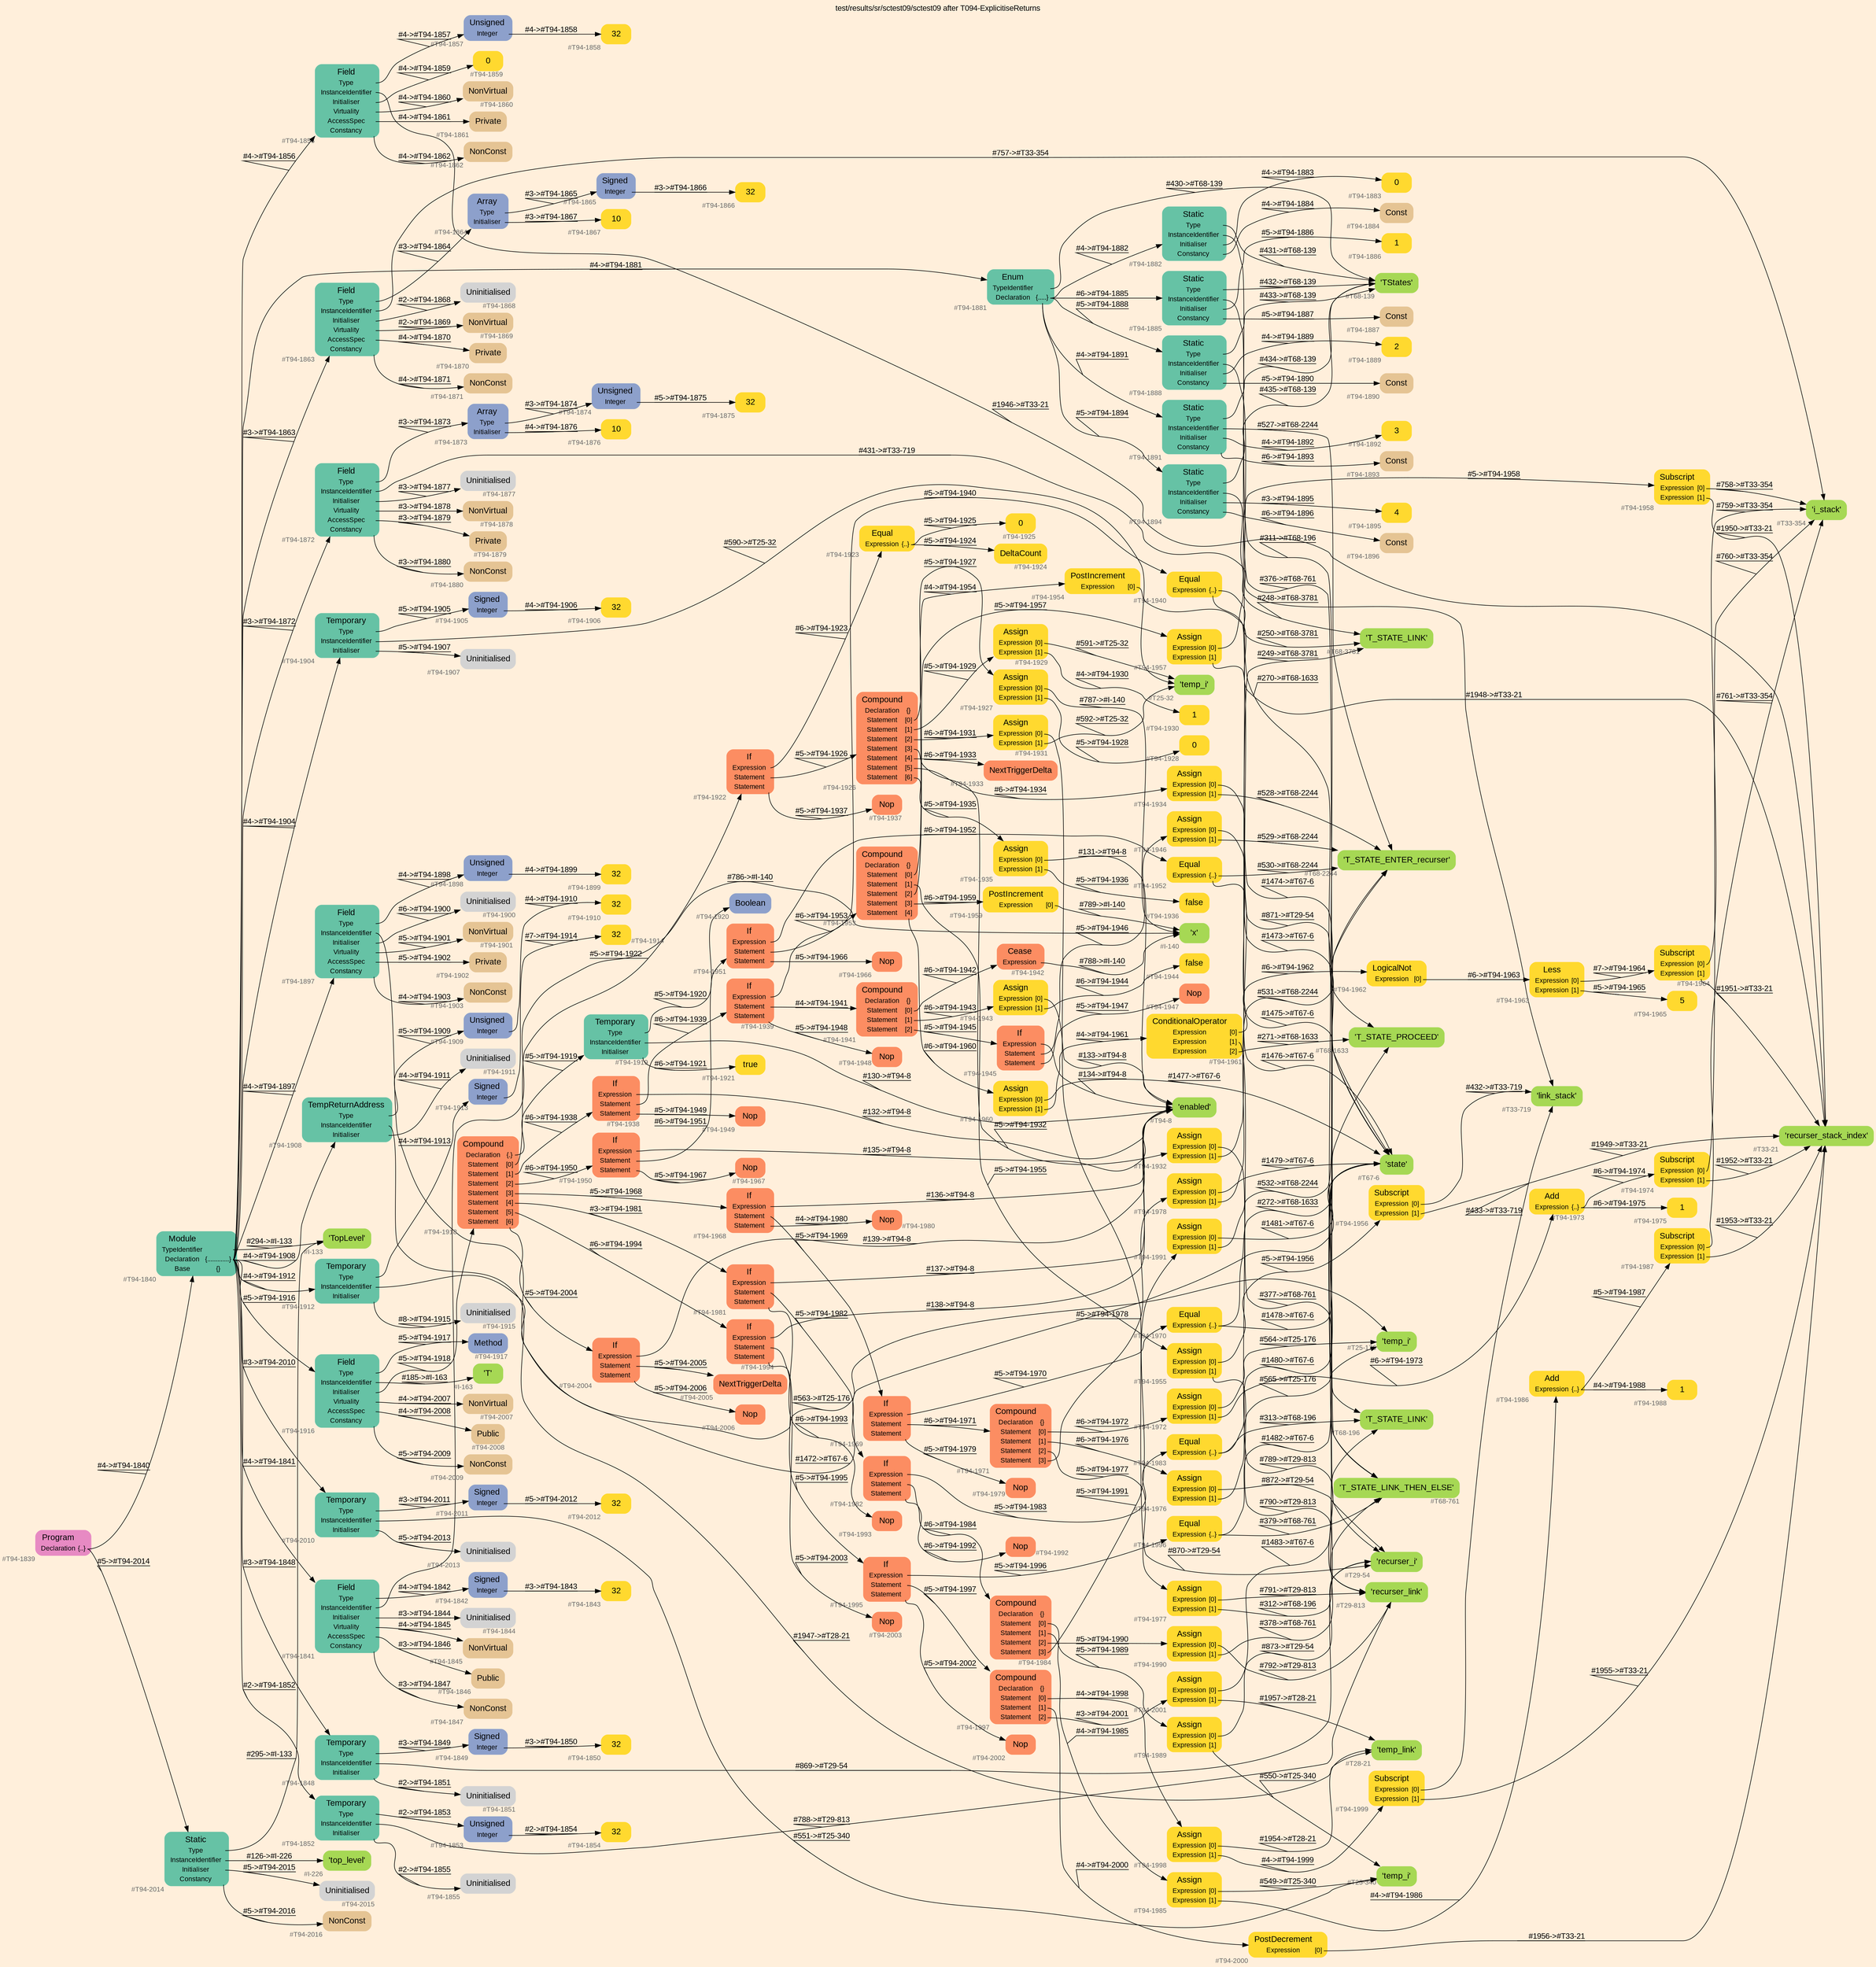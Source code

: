 digraph "test/results/sr/sctest09/sctest09 after T094-ExplicitiseReturns" {
label = "test/results/sr/sctest09/sctest09 after T094-ExplicitiseReturns"
labelloc = t
graph [
    rankdir = "LR"
    ranksep = 0.3
    bgcolor = antiquewhite1
    color = black
    fontcolor = black
    fontname = "Arial"
];
node [
    fontname = "Arial"
];
edge [
    fontname = "Arial"
];

// -------------------- node figure --------------------
// -------- block #T94-1839 ----------
"#T94-1839" [
    fillcolor = "/set28/4"
    xlabel = "#T94-1839"
    fontsize = "12"
    fontcolor = grey40
    shape = "plaintext"
    label = <<TABLE BORDER="0" CELLBORDER="0" CELLSPACING="0">
     <TR><TD><FONT COLOR="black" POINT-SIZE="15">Program</FONT></TD></TR>
     <TR><TD><FONT COLOR="black" POINT-SIZE="12">Declaration</FONT></TD><TD PORT="port0"><FONT COLOR="black" POINT-SIZE="12">{..}</FONT></TD></TR>
    </TABLE>>
    style = "rounded,filled"
];

// -------- block #T94-1840 ----------
"#T94-1840" [
    fillcolor = "/set28/1"
    xlabel = "#T94-1840"
    fontsize = "12"
    fontcolor = grey40
    shape = "plaintext"
    label = <<TABLE BORDER="0" CELLBORDER="0" CELLSPACING="0">
     <TR><TD><FONT COLOR="black" POINT-SIZE="15">Module</FONT></TD></TR>
     <TR><TD><FONT COLOR="black" POINT-SIZE="12">TypeIdentifier</FONT></TD><TD PORT="port0"></TD></TR>
     <TR><TD><FONT COLOR="black" POINT-SIZE="12">Declaration</FONT></TD><TD PORT="port1"><FONT COLOR="black" POINT-SIZE="12">{.............}</FONT></TD></TR>
     <TR><TD><FONT COLOR="black" POINT-SIZE="12">Base</FONT></TD><TD PORT="port2"><FONT COLOR="black" POINT-SIZE="12">{}</FONT></TD></TR>
    </TABLE>>
    style = "rounded,filled"
];

// -------- block #I-133 ----------
"#I-133" [
    fillcolor = "/set28/5"
    xlabel = "#I-133"
    fontsize = "12"
    fontcolor = grey40
    shape = "plaintext"
    label = <<TABLE BORDER="0" CELLBORDER="0" CELLSPACING="0">
     <TR><TD><FONT COLOR="black" POINT-SIZE="15">'TopLevel'</FONT></TD></TR>
    </TABLE>>
    style = "rounded,filled"
];

// -------- block #T94-1841 ----------
"#T94-1841" [
    fillcolor = "/set28/1"
    xlabel = "#T94-1841"
    fontsize = "12"
    fontcolor = grey40
    shape = "plaintext"
    label = <<TABLE BORDER="0" CELLBORDER="0" CELLSPACING="0">
     <TR><TD><FONT COLOR="black" POINT-SIZE="15">Field</FONT></TD></TR>
     <TR><TD><FONT COLOR="black" POINT-SIZE="12">Type</FONT></TD><TD PORT="port0"></TD></TR>
     <TR><TD><FONT COLOR="black" POINT-SIZE="12">InstanceIdentifier</FONT></TD><TD PORT="port1"></TD></TR>
     <TR><TD><FONT COLOR="black" POINT-SIZE="12">Initialiser</FONT></TD><TD PORT="port2"></TD></TR>
     <TR><TD><FONT COLOR="black" POINT-SIZE="12">Virtuality</FONT></TD><TD PORT="port3"></TD></TR>
     <TR><TD><FONT COLOR="black" POINT-SIZE="12">AccessSpec</FONT></TD><TD PORT="port4"></TD></TR>
     <TR><TD><FONT COLOR="black" POINT-SIZE="12">Constancy</FONT></TD><TD PORT="port5"></TD></TR>
    </TABLE>>
    style = "rounded,filled"
];

// -------- block #T94-1842 ----------
"#T94-1842" [
    fillcolor = "/set28/3"
    xlabel = "#T94-1842"
    fontsize = "12"
    fontcolor = grey40
    shape = "plaintext"
    label = <<TABLE BORDER="0" CELLBORDER="0" CELLSPACING="0">
     <TR><TD><FONT COLOR="black" POINT-SIZE="15">Signed</FONT></TD></TR>
     <TR><TD><FONT COLOR="black" POINT-SIZE="12">Integer</FONT></TD><TD PORT="port0"></TD></TR>
    </TABLE>>
    style = "rounded,filled"
];

// -------- block #T94-1843 ----------
"#T94-1843" [
    fillcolor = "/set28/6"
    xlabel = "#T94-1843"
    fontsize = "12"
    fontcolor = grey40
    shape = "plaintext"
    label = <<TABLE BORDER="0" CELLBORDER="0" CELLSPACING="0">
     <TR><TD><FONT COLOR="black" POINT-SIZE="15">32</FONT></TD></TR>
    </TABLE>>
    style = "rounded,filled"
];

// -------- block #I-140 ----------
"#I-140" [
    fillcolor = "/set28/5"
    xlabel = "#I-140"
    fontsize = "12"
    fontcolor = grey40
    shape = "plaintext"
    label = <<TABLE BORDER="0" CELLBORDER="0" CELLSPACING="0">
     <TR><TD><FONT COLOR="black" POINT-SIZE="15">'x'</FONT></TD></TR>
    </TABLE>>
    style = "rounded,filled"
];

// -------- block #T94-1844 ----------
"#T94-1844" [
    xlabel = "#T94-1844"
    fontsize = "12"
    fontcolor = grey40
    shape = "plaintext"
    label = <<TABLE BORDER="0" CELLBORDER="0" CELLSPACING="0">
     <TR><TD><FONT COLOR="black" POINT-SIZE="15">Uninitialised</FONT></TD></TR>
    </TABLE>>
    style = "rounded,filled"
];

// -------- block #T94-1845 ----------
"#T94-1845" [
    fillcolor = "/set28/7"
    xlabel = "#T94-1845"
    fontsize = "12"
    fontcolor = grey40
    shape = "plaintext"
    label = <<TABLE BORDER="0" CELLBORDER="0" CELLSPACING="0">
     <TR><TD><FONT COLOR="black" POINT-SIZE="15">NonVirtual</FONT></TD></TR>
    </TABLE>>
    style = "rounded,filled"
];

// -------- block #T94-1846 ----------
"#T94-1846" [
    fillcolor = "/set28/7"
    xlabel = "#T94-1846"
    fontsize = "12"
    fontcolor = grey40
    shape = "plaintext"
    label = <<TABLE BORDER="0" CELLBORDER="0" CELLSPACING="0">
     <TR><TD><FONT COLOR="black" POINT-SIZE="15">Public</FONT></TD></TR>
    </TABLE>>
    style = "rounded,filled"
];

// -------- block #T94-1847 ----------
"#T94-1847" [
    fillcolor = "/set28/7"
    xlabel = "#T94-1847"
    fontsize = "12"
    fontcolor = grey40
    shape = "plaintext"
    label = <<TABLE BORDER="0" CELLBORDER="0" CELLSPACING="0">
     <TR><TD><FONT COLOR="black" POINT-SIZE="15">NonConst</FONT></TD></TR>
    </TABLE>>
    style = "rounded,filled"
];

// -------- block #T94-1848 ----------
"#T94-1848" [
    fillcolor = "/set28/1"
    xlabel = "#T94-1848"
    fontsize = "12"
    fontcolor = grey40
    shape = "plaintext"
    label = <<TABLE BORDER="0" CELLBORDER="0" CELLSPACING="0">
     <TR><TD><FONT COLOR="black" POINT-SIZE="15">Temporary</FONT></TD></TR>
     <TR><TD><FONT COLOR="black" POINT-SIZE="12">Type</FONT></TD><TD PORT="port0"></TD></TR>
     <TR><TD><FONT COLOR="black" POINT-SIZE="12">InstanceIdentifier</FONT></TD><TD PORT="port1"></TD></TR>
     <TR><TD><FONT COLOR="black" POINT-SIZE="12">Initialiser</FONT></TD><TD PORT="port2"></TD></TR>
    </TABLE>>
    style = "rounded,filled"
];

// -------- block #T94-1849 ----------
"#T94-1849" [
    fillcolor = "/set28/3"
    xlabel = "#T94-1849"
    fontsize = "12"
    fontcolor = grey40
    shape = "plaintext"
    label = <<TABLE BORDER="0" CELLBORDER="0" CELLSPACING="0">
     <TR><TD><FONT COLOR="black" POINT-SIZE="15">Signed</FONT></TD></TR>
     <TR><TD><FONT COLOR="black" POINT-SIZE="12">Integer</FONT></TD><TD PORT="port0"></TD></TR>
    </TABLE>>
    style = "rounded,filled"
];

// -------- block #T94-1850 ----------
"#T94-1850" [
    fillcolor = "/set28/6"
    xlabel = "#T94-1850"
    fontsize = "12"
    fontcolor = grey40
    shape = "plaintext"
    label = <<TABLE BORDER="0" CELLBORDER="0" CELLSPACING="0">
     <TR><TD><FONT COLOR="black" POINT-SIZE="15">32</FONT></TD></TR>
    </TABLE>>
    style = "rounded,filled"
];

// -------- block #T29-54 ----------
"#T29-54" [
    fillcolor = "/set28/5"
    xlabel = "#T29-54"
    fontsize = "12"
    fontcolor = grey40
    shape = "plaintext"
    label = <<TABLE BORDER="0" CELLBORDER="0" CELLSPACING="0">
     <TR><TD><FONT COLOR="black" POINT-SIZE="15">'recurser_i'</FONT></TD></TR>
    </TABLE>>
    style = "rounded,filled"
];

// -------- block #T94-1851 ----------
"#T94-1851" [
    xlabel = "#T94-1851"
    fontsize = "12"
    fontcolor = grey40
    shape = "plaintext"
    label = <<TABLE BORDER="0" CELLBORDER="0" CELLSPACING="0">
     <TR><TD><FONT COLOR="black" POINT-SIZE="15">Uninitialised</FONT></TD></TR>
    </TABLE>>
    style = "rounded,filled"
];

// -------- block #T94-1852 ----------
"#T94-1852" [
    fillcolor = "/set28/1"
    xlabel = "#T94-1852"
    fontsize = "12"
    fontcolor = grey40
    shape = "plaintext"
    label = <<TABLE BORDER="0" CELLBORDER="0" CELLSPACING="0">
     <TR><TD><FONT COLOR="black" POINT-SIZE="15">Temporary</FONT></TD></TR>
     <TR><TD><FONT COLOR="black" POINT-SIZE="12">Type</FONT></TD><TD PORT="port0"></TD></TR>
     <TR><TD><FONT COLOR="black" POINT-SIZE="12">InstanceIdentifier</FONT></TD><TD PORT="port1"></TD></TR>
     <TR><TD><FONT COLOR="black" POINT-SIZE="12">Initialiser</FONT></TD><TD PORT="port2"></TD></TR>
    </TABLE>>
    style = "rounded,filled"
];

// -------- block #T94-1853 ----------
"#T94-1853" [
    fillcolor = "/set28/3"
    xlabel = "#T94-1853"
    fontsize = "12"
    fontcolor = grey40
    shape = "plaintext"
    label = <<TABLE BORDER="0" CELLBORDER="0" CELLSPACING="0">
     <TR><TD><FONT COLOR="black" POINT-SIZE="15">Unsigned</FONT></TD></TR>
     <TR><TD><FONT COLOR="black" POINT-SIZE="12">Integer</FONT></TD><TD PORT="port0"></TD></TR>
    </TABLE>>
    style = "rounded,filled"
];

// -------- block #T94-1854 ----------
"#T94-1854" [
    fillcolor = "/set28/6"
    xlabel = "#T94-1854"
    fontsize = "12"
    fontcolor = grey40
    shape = "plaintext"
    label = <<TABLE BORDER="0" CELLBORDER="0" CELLSPACING="0">
     <TR><TD><FONT COLOR="black" POINT-SIZE="15">32</FONT></TD></TR>
    </TABLE>>
    style = "rounded,filled"
];

// -------- block #T29-813 ----------
"#T29-813" [
    fillcolor = "/set28/5"
    xlabel = "#T29-813"
    fontsize = "12"
    fontcolor = grey40
    shape = "plaintext"
    label = <<TABLE BORDER="0" CELLBORDER="0" CELLSPACING="0">
     <TR><TD><FONT COLOR="black" POINT-SIZE="15">'recurser_link'</FONT></TD></TR>
    </TABLE>>
    style = "rounded,filled"
];

// -------- block #T94-1855 ----------
"#T94-1855" [
    xlabel = "#T94-1855"
    fontsize = "12"
    fontcolor = grey40
    shape = "plaintext"
    label = <<TABLE BORDER="0" CELLBORDER="0" CELLSPACING="0">
     <TR><TD><FONT COLOR="black" POINT-SIZE="15">Uninitialised</FONT></TD></TR>
    </TABLE>>
    style = "rounded,filled"
];

// -------- block #T94-1856 ----------
"#T94-1856" [
    fillcolor = "/set28/1"
    xlabel = "#T94-1856"
    fontsize = "12"
    fontcolor = grey40
    shape = "plaintext"
    label = <<TABLE BORDER="0" CELLBORDER="0" CELLSPACING="0">
     <TR><TD><FONT COLOR="black" POINT-SIZE="15">Field</FONT></TD></TR>
     <TR><TD><FONT COLOR="black" POINT-SIZE="12">Type</FONT></TD><TD PORT="port0"></TD></TR>
     <TR><TD><FONT COLOR="black" POINT-SIZE="12">InstanceIdentifier</FONT></TD><TD PORT="port1"></TD></TR>
     <TR><TD><FONT COLOR="black" POINT-SIZE="12">Initialiser</FONT></TD><TD PORT="port2"></TD></TR>
     <TR><TD><FONT COLOR="black" POINT-SIZE="12">Virtuality</FONT></TD><TD PORT="port3"></TD></TR>
     <TR><TD><FONT COLOR="black" POINT-SIZE="12">AccessSpec</FONT></TD><TD PORT="port4"></TD></TR>
     <TR><TD><FONT COLOR="black" POINT-SIZE="12">Constancy</FONT></TD><TD PORT="port5"></TD></TR>
    </TABLE>>
    style = "rounded,filled"
];

// -------- block #T94-1857 ----------
"#T94-1857" [
    fillcolor = "/set28/3"
    xlabel = "#T94-1857"
    fontsize = "12"
    fontcolor = grey40
    shape = "plaintext"
    label = <<TABLE BORDER="0" CELLBORDER="0" CELLSPACING="0">
     <TR><TD><FONT COLOR="black" POINT-SIZE="15">Unsigned</FONT></TD></TR>
     <TR><TD><FONT COLOR="black" POINT-SIZE="12">Integer</FONT></TD><TD PORT="port0"></TD></TR>
    </TABLE>>
    style = "rounded,filled"
];

// -------- block #T94-1858 ----------
"#T94-1858" [
    fillcolor = "/set28/6"
    xlabel = "#T94-1858"
    fontsize = "12"
    fontcolor = grey40
    shape = "plaintext"
    label = <<TABLE BORDER="0" CELLBORDER="0" CELLSPACING="0">
     <TR><TD><FONT COLOR="black" POINT-SIZE="15">32</FONT></TD></TR>
    </TABLE>>
    style = "rounded,filled"
];

// -------- block #T33-21 ----------
"#T33-21" [
    fillcolor = "/set28/5"
    xlabel = "#T33-21"
    fontsize = "12"
    fontcolor = grey40
    shape = "plaintext"
    label = <<TABLE BORDER="0" CELLBORDER="0" CELLSPACING="0">
     <TR><TD><FONT COLOR="black" POINT-SIZE="15">'recurser_stack_index'</FONT></TD></TR>
    </TABLE>>
    style = "rounded,filled"
];

// -------- block #T94-1859 ----------
"#T94-1859" [
    fillcolor = "/set28/6"
    xlabel = "#T94-1859"
    fontsize = "12"
    fontcolor = grey40
    shape = "plaintext"
    label = <<TABLE BORDER="0" CELLBORDER="0" CELLSPACING="0">
     <TR><TD><FONT COLOR="black" POINT-SIZE="15">0</FONT></TD></TR>
    </TABLE>>
    style = "rounded,filled"
];

// -------- block #T94-1860 ----------
"#T94-1860" [
    fillcolor = "/set28/7"
    xlabel = "#T94-1860"
    fontsize = "12"
    fontcolor = grey40
    shape = "plaintext"
    label = <<TABLE BORDER="0" CELLBORDER="0" CELLSPACING="0">
     <TR><TD><FONT COLOR="black" POINT-SIZE="15">NonVirtual</FONT></TD></TR>
    </TABLE>>
    style = "rounded,filled"
];

// -------- block #T94-1861 ----------
"#T94-1861" [
    fillcolor = "/set28/7"
    xlabel = "#T94-1861"
    fontsize = "12"
    fontcolor = grey40
    shape = "plaintext"
    label = <<TABLE BORDER="0" CELLBORDER="0" CELLSPACING="0">
     <TR><TD><FONT COLOR="black" POINT-SIZE="15">Private</FONT></TD></TR>
    </TABLE>>
    style = "rounded,filled"
];

// -------- block #T94-1862 ----------
"#T94-1862" [
    fillcolor = "/set28/7"
    xlabel = "#T94-1862"
    fontsize = "12"
    fontcolor = grey40
    shape = "plaintext"
    label = <<TABLE BORDER="0" CELLBORDER="0" CELLSPACING="0">
     <TR><TD><FONT COLOR="black" POINT-SIZE="15">NonConst</FONT></TD></TR>
    </TABLE>>
    style = "rounded,filled"
];

// -------- block #T94-1863 ----------
"#T94-1863" [
    fillcolor = "/set28/1"
    xlabel = "#T94-1863"
    fontsize = "12"
    fontcolor = grey40
    shape = "plaintext"
    label = <<TABLE BORDER="0" CELLBORDER="0" CELLSPACING="0">
     <TR><TD><FONT COLOR="black" POINT-SIZE="15">Field</FONT></TD></TR>
     <TR><TD><FONT COLOR="black" POINT-SIZE="12">Type</FONT></TD><TD PORT="port0"></TD></TR>
     <TR><TD><FONT COLOR="black" POINT-SIZE="12">InstanceIdentifier</FONT></TD><TD PORT="port1"></TD></TR>
     <TR><TD><FONT COLOR="black" POINT-SIZE="12">Initialiser</FONT></TD><TD PORT="port2"></TD></TR>
     <TR><TD><FONT COLOR="black" POINT-SIZE="12">Virtuality</FONT></TD><TD PORT="port3"></TD></TR>
     <TR><TD><FONT COLOR="black" POINT-SIZE="12">AccessSpec</FONT></TD><TD PORT="port4"></TD></TR>
     <TR><TD><FONT COLOR="black" POINT-SIZE="12">Constancy</FONT></TD><TD PORT="port5"></TD></TR>
    </TABLE>>
    style = "rounded,filled"
];

// -------- block #T94-1864 ----------
"#T94-1864" [
    fillcolor = "/set28/3"
    xlabel = "#T94-1864"
    fontsize = "12"
    fontcolor = grey40
    shape = "plaintext"
    label = <<TABLE BORDER="0" CELLBORDER="0" CELLSPACING="0">
     <TR><TD><FONT COLOR="black" POINT-SIZE="15">Array</FONT></TD></TR>
     <TR><TD><FONT COLOR="black" POINT-SIZE="12">Type</FONT></TD><TD PORT="port0"></TD></TR>
     <TR><TD><FONT COLOR="black" POINT-SIZE="12">Initialiser</FONT></TD><TD PORT="port1"></TD></TR>
    </TABLE>>
    style = "rounded,filled"
];

// -------- block #T94-1865 ----------
"#T94-1865" [
    fillcolor = "/set28/3"
    xlabel = "#T94-1865"
    fontsize = "12"
    fontcolor = grey40
    shape = "plaintext"
    label = <<TABLE BORDER="0" CELLBORDER="0" CELLSPACING="0">
     <TR><TD><FONT COLOR="black" POINT-SIZE="15">Signed</FONT></TD></TR>
     <TR><TD><FONT COLOR="black" POINT-SIZE="12">Integer</FONT></TD><TD PORT="port0"></TD></TR>
    </TABLE>>
    style = "rounded,filled"
];

// -------- block #T94-1866 ----------
"#T94-1866" [
    fillcolor = "/set28/6"
    xlabel = "#T94-1866"
    fontsize = "12"
    fontcolor = grey40
    shape = "plaintext"
    label = <<TABLE BORDER="0" CELLBORDER="0" CELLSPACING="0">
     <TR><TD><FONT COLOR="black" POINT-SIZE="15">32</FONT></TD></TR>
    </TABLE>>
    style = "rounded,filled"
];

// -------- block #T94-1867 ----------
"#T94-1867" [
    fillcolor = "/set28/6"
    xlabel = "#T94-1867"
    fontsize = "12"
    fontcolor = grey40
    shape = "plaintext"
    label = <<TABLE BORDER="0" CELLBORDER="0" CELLSPACING="0">
     <TR><TD><FONT COLOR="black" POINT-SIZE="15">10</FONT></TD></TR>
    </TABLE>>
    style = "rounded,filled"
];

// -------- block #T33-354 ----------
"#T33-354" [
    fillcolor = "/set28/5"
    xlabel = "#T33-354"
    fontsize = "12"
    fontcolor = grey40
    shape = "plaintext"
    label = <<TABLE BORDER="0" CELLBORDER="0" CELLSPACING="0">
     <TR><TD><FONT COLOR="black" POINT-SIZE="15">'i_stack'</FONT></TD></TR>
    </TABLE>>
    style = "rounded,filled"
];

// -------- block #T94-1868 ----------
"#T94-1868" [
    xlabel = "#T94-1868"
    fontsize = "12"
    fontcolor = grey40
    shape = "plaintext"
    label = <<TABLE BORDER="0" CELLBORDER="0" CELLSPACING="0">
     <TR><TD><FONT COLOR="black" POINT-SIZE="15">Uninitialised</FONT></TD></TR>
    </TABLE>>
    style = "rounded,filled"
];

// -------- block #T94-1869 ----------
"#T94-1869" [
    fillcolor = "/set28/7"
    xlabel = "#T94-1869"
    fontsize = "12"
    fontcolor = grey40
    shape = "plaintext"
    label = <<TABLE BORDER="0" CELLBORDER="0" CELLSPACING="0">
     <TR><TD><FONT COLOR="black" POINT-SIZE="15">NonVirtual</FONT></TD></TR>
    </TABLE>>
    style = "rounded,filled"
];

// -------- block #T94-1870 ----------
"#T94-1870" [
    fillcolor = "/set28/7"
    xlabel = "#T94-1870"
    fontsize = "12"
    fontcolor = grey40
    shape = "plaintext"
    label = <<TABLE BORDER="0" CELLBORDER="0" CELLSPACING="0">
     <TR><TD><FONT COLOR="black" POINT-SIZE="15">Private</FONT></TD></TR>
    </TABLE>>
    style = "rounded,filled"
];

// -------- block #T94-1871 ----------
"#T94-1871" [
    fillcolor = "/set28/7"
    xlabel = "#T94-1871"
    fontsize = "12"
    fontcolor = grey40
    shape = "plaintext"
    label = <<TABLE BORDER="0" CELLBORDER="0" CELLSPACING="0">
     <TR><TD><FONT COLOR="black" POINT-SIZE="15">NonConst</FONT></TD></TR>
    </TABLE>>
    style = "rounded,filled"
];

// -------- block #T94-1872 ----------
"#T94-1872" [
    fillcolor = "/set28/1"
    xlabel = "#T94-1872"
    fontsize = "12"
    fontcolor = grey40
    shape = "plaintext"
    label = <<TABLE BORDER="0" CELLBORDER="0" CELLSPACING="0">
     <TR><TD><FONT COLOR="black" POINT-SIZE="15">Field</FONT></TD></TR>
     <TR><TD><FONT COLOR="black" POINT-SIZE="12">Type</FONT></TD><TD PORT="port0"></TD></TR>
     <TR><TD><FONT COLOR="black" POINT-SIZE="12">InstanceIdentifier</FONT></TD><TD PORT="port1"></TD></TR>
     <TR><TD><FONT COLOR="black" POINT-SIZE="12">Initialiser</FONT></TD><TD PORT="port2"></TD></TR>
     <TR><TD><FONT COLOR="black" POINT-SIZE="12">Virtuality</FONT></TD><TD PORT="port3"></TD></TR>
     <TR><TD><FONT COLOR="black" POINT-SIZE="12">AccessSpec</FONT></TD><TD PORT="port4"></TD></TR>
     <TR><TD><FONT COLOR="black" POINT-SIZE="12">Constancy</FONT></TD><TD PORT="port5"></TD></TR>
    </TABLE>>
    style = "rounded,filled"
];

// -------- block #T94-1873 ----------
"#T94-1873" [
    fillcolor = "/set28/3"
    xlabel = "#T94-1873"
    fontsize = "12"
    fontcolor = grey40
    shape = "plaintext"
    label = <<TABLE BORDER="0" CELLBORDER="0" CELLSPACING="0">
     <TR><TD><FONT COLOR="black" POINT-SIZE="15">Array</FONT></TD></TR>
     <TR><TD><FONT COLOR="black" POINT-SIZE="12">Type</FONT></TD><TD PORT="port0"></TD></TR>
     <TR><TD><FONT COLOR="black" POINT-SIZE="12">Initialiser</FONT></TD><TD PORT="port1"></TD></TR>
    </TABLE>>
    style = "rounded,filled"
];

// -------- block #T94-1874 ----------
"#T94-1874" [
    fillcolor = "/set28/3"
    xlabel = "#T94-1874"
    fontsize = "12"
    fontcolor = grey40
    shape = "plaintext"
    label = <<TABLE BORDER="0" CELLBORDER="0" CELLSPACING="0">
     <TR><TD><FONT COLOR="black" POINT-SIZE="15">Unsigned</FONT></TD></TR>
     <TR><TD><FONT COLOR="black" POINT-SIZE="12">Integer</FONT></TD><TD PORT="port0"></TD></TR>
    </TABLE>>
    style = "rounded,filled"
];

// -------- block #T94-1875 ----------
"#T94-1875" [
    fillcolor = "/set28/6"
    xlabel = "#T94-1875"
    fontsize = "12"
    fontcolor = grey40
    shape = "plaintext"
    label = <<TABLE BORDER="0" CELLBORDER="0" CELLSPACING="0">
     <TR><TD><FONT COLOR="black" POINT-SIZE="15">32</FONT></TD></TR>
    </TABLE>>
    style = "rounded,filled"
];

// -------- block #T94-1876 ----------
"#T94-1876" [
    fillcolor = "/set28/6"
    xlabel = "#T94-1876"
    fontsize = "12"
    fontcolor = grey40
    shape = "plaintext"
    label = <<TABLE BORDER="0" CELLBORDER="0" CELLSPACING="0">
     <TR><TD><FONT COLOR="black" POINT-SIZE="15">10</FONT></TD></TR>
    </TABLE>>
    style = "rounded,filled"
];

// -------- block #T33-719 ----------
"#T33-719" [
    fillcolor = "/set28/5"
    xlabel = "#T33-719"
    fontsize = "12"
    fontcolor = grey40
    shape = "plaintext"
    label = <<TABLE BORDER="0" CELLBORDER="0" CELLSPACING="0">
     <TR><TD><FONT COLOR="black" POINT-SIZE="15">'link_stack'</FONT></TD></TR>
    </TABLE>>
    style = "rounded,filled"
];

// -------- block #T94-1877 ----------
"#T94-1877" [
    xlabel = "#T94-1877"
    fontsize = "12"
    fontcolor = grey40
    shape = "plaintext"
    label = <<TABLE BORDER="0" CELLBORDER="0" CELLSPACING="0">
     <TR><TD><FONT COLOR="black" POINT-SIZE="15">Uninitialised</FONT></TD></TR>
    </TABLE>>
    style = "rounded,filled"
];

// -------- block #T94-1878 ----------
"#T94-1878" [
    fillcolor = "/set28/7"
    xlabel = "#T94-1878"
    fontsize = "12"
    fontcolor = grey40
    shape = "plaintext"
    label = <<TABLE BORDER="0" CELLBORDER="0" CELLSPACING="0">
     <TR><TD><FONT COLOR="black" POINT-SIZE="15">NonVirtual</FONT></TD></TR>
    </TABLE>>
    style = "rounded,filled"
];

// -------- block #T94-1879 ----------
"#T94-1879" [
    fillcolor = "/set28/7"
    xlabel = "#T94-1879"
    fontsize = "12"
    fontcolor = grey40
    shape = "plaintext"
    label = <<TABLE BORDER="0" CELLBORDER="0" CELLSPACING="0">
     <TR><TD><FONT COLOR="black" POINT-SIZE="15">Private</FONT></TD></TR>
    </TABLE>>
    style = "rounded,filled"
];

// -------- block #T94-1880 ----------
"#T94-1880" [
    fillcolor = "/set28/7"
    xlabel = "#T94-1880"
    fontsize = "12"
    fontcolor = grey40
    shape = "plaintext"
    label = <<TABLE BORDER="0" CELLBORDER="0" CELLSPACING="0">
     <TR><TD><FONT COLOR="black" POINT-SIZE="15">NonConst</FONT></TD></TR>
    </TABLE>>
    style = "rounded,filled"
];

// -------- block #T94-1881 ----------
"#T94-1881" [
    fillcolor = "/set28/1"
    xlabel = "#T94-1881"
    fontsize = "12"
    fontcolor = grey40
    shape = "plaintext"
    label = <<TABLE BORDER="0" CELLBORDER="0" CELLSPACING="0">
     <TR><TD><FONT COLOR="black" POINT-SIZE="15">Enum</FONT></TD></TR>
     <TR><TD><FONT COLOR="black" POINT-SIZE="12">TypeIdentifier</FONT></TD><TD PORT="port0"></TD></TR>
     <TR><TD><FONT COLOR="black" POINT-SIZE="12">Declaration</FONT></TD><TD PORT="port1"><FONT COLOR="black" POINT-SIZE="12">{.....}</FONT></TD></TR>
    </TABLE>>
    style = "rounded,filled"
];

// -------- block #T68-139 ----------
"#T68-139" [
    fillcolor = "/set28/5"
    xlabel = "#T68-139"
    fontsize = "12"
    fontcolor = grey40
    shape = "plaintext"
    label = <<TABLE BORDER="0" CELLBORDER="0" CELLSPACING="0">
     <TR><TD><FONT COLOR="black" POINT-SIZE="15">'TStates'</FONT></TD></TR>
    </TABLE>>
    style = "rounded,filled"
];

// -------- block #T94-1882 ----------
"#T94-1882" [
    fillcolor = "/set28/1"
    xlabel = "#T94-1882"
    fontsize = "12"
    fontcolor = grey40
    shape = "plaintext"
    label = <<TABLE BORDER="0" CELLBORDER="0" CELLSPACING="0">
     <TR><TD><FONT COLOR="black" POINT-SIZE="15">Static</FONT></TD></TR>
     <TR><TD><FONT COLOR="black" POINT-SIZE="12">Type</FONT></TD><TD PORT="port0"></TD></TR>
     <TR><TD><FONT COLOR="black" POINT-SIZE="12">InstanceIdentifier</FONT></TD><TD PORT="port1"></TD></TR>
     <TR><TD><FONT COLOR="black" POINT-SIZE="12">Initialiser</FONT></TD><TD PORT="port2"></TD></TR>
     <TR><TD><FONT COLOR="black" POINT-SIZE="12">Constancy</FONT></TD><TD PORT="port3"></TD></TR>
    </TABLE>>
    style = "rounded,filled"
];

// -------- block #T68-196 ----------
"#T68-196" [
    fillcolor = "/set28/5"
    xlabel = "#T68-196"
    fontsize = "12"
    fontcolor = grey40
    shape = "plaintext"
    label = <<TABLE BORDER="0" CELLBORDER="0" CELLSPACING="0">
     <TR><TD><FONT COLOR="black" POINT-SIZE="15">'T_STATE_LINK'</FONT></TD></TR>
    </TABLE>>
    style = "rounded,filled"
];

// -------- block #T94-1883 ----------
"#T94-1883" [
    fillcolor = "/set28/6"
    xlabel = "#T94-1883"
    fontsize = "12"
    fontcolor = grey40
    shape = "plaintext"
    label = <<TABLE BORDER="0" CELLBORDER="0" CELLSPACING="0">
     <TR><TD><FONT COLOR="black" POINT-SIZE="15">0</FONT></TD></TR>
    </TABLE>>
    style = "rounded,filled"
];

// -------- block #T94-1884 ----------
"#T94-1884" [
    fillcolor = "/set28/7"
    xlabel = "#T94-1884"
    fontsize = "12"
    fontcolor = grey40
    shape = "plaintext"
    label = <<TABLE BORDER="0" CELLBORDER="0" CELLSPACING="0">
     <TR><TD><FONT COLOR="black" POINT-SIZE="15">Const</FONT></TD></TR>
    </TABLE>>
    style = "rounded,filled"
];

// -------- block #T94-1885 ----------
"#T94-1885" [
    fillcolor = "/set28/1"
    xlabel = "#T94-1885"
    fontsize = "12"
    fontcolor = grey40
    shape = "plaintext"
    label = <<TABLE BORDER="0" CELLBORDER="0" CELLSPACING="0">
     <TR><TD><FONT COLOR="black" POINT-SIZE="15">Static</FONT></TD></TR>
     <TR><TD><FONT COLOR="black" POINT-SIZE="12">Type</FONT></TD><TD PORT="port0"></TD></TR>
     <TR><TD><FONT COLOR="black" POINT-SIZE="12">InstanceIdentifier</FONT></TD><TD PORT="port1"></TD></TR>
     <TR><TD><FONT COLOR="black" POINT-SIZE="12">Initialiser</FONT></TD><TD PORT="port2"></TD></TR>
     <TR><TD><FONT COLOR="black" POINT-SIZE="12">Constancy</FONT></TD><TD PORT="port3"></TD></TR>
    </TABLE>>
    style = "rounded,filled"
];

// -------- block #T68-761 ----------
"#T68-761" [
    fillcolor = "/set28/5"
    xlabel = "#T68-761"
    fontsize = "12"
    fontcolor = grey40
    shape = "plaintext"
    label = <<TABLE BORDER="0" CELLBORDER="0" CELLSPACING="0">
     <TR><TD><FONT COLOR="black" POINT-SIZE="15">'T_STATE_LINK_THEN_ELSE'</FONT></TD></TR>
    </TABLE>>
    style = "rounded,filled"
];

// -------- block #T94-1886 ----------
"#T94-1886" [
    fillcolor = "/set28/6"
    xlabel = "#T94-1886"
    fontsize = "12"
    fontcolor = grey40
    shape = "plaintext"
    label = <<TABLE BORDER="0" CELLBORDER="0" CELLSPACING="0">
     <TR><TD><FONT COLOR="black" POINT-SIZE="15">1</FONT></TD></TR>
    </TABLE>>
    style = "rounded,filled"
];

// -------- block #T94-1887 ----------
"#T94-1887" [
    fillcolor = "/set28/7"
    xlabel = "#T94-1887"
    fontsize = "12"
    fontcolor = grey40
    shape = "plaintext"
    label = <<TABLE BORDER="0" CELLBORDER="0" CELLSPACING="0">
     <TR><TD><FONT COLOR="black" POINT-SIZE="15">Const</FONT></TD></TR>
    </TABLE>>
    style = "rounded,filled"
];

// -------- block #T94-1888 ----------
"#T94-1888" [
    fillcolor = "/set28/1"
    xlabel = "#T94-1888"
    fontsize = "12"
    fontcolor = grey40
    shape = "plaintext"
    label = <<TABLE BORDER="0" CELLBORDER="0" CELLSPACING="0">
     <TR><TD><FONT COLOR="black" POINT-SIZE="15">Static</FONT></TD></TR>
     <TR><TD><FONT COLOR="black" POINT-SIZE="12">Type</FONT></TD><TD PORT="port0"></TD></TR>
     <TR><TD><FONT COLOR="black" POINT-SIZE="12">InstanceIdentifier</FONT></TD><TD PORT="port1"></TD></TR>
     <TR><TD><FONT COLOR="black" POINT-SIZE="12">Initialiser</FONT></TD><TD PORT="port2"></TD></TR>
     <TR><TD><FONT COLOR="black" POINT-SIZE="12">Constancy</FONT></TD><TD PORT="port3"></TD></TR>
    </TABLE>>
    style = "rounded,filled"
];

// -------- block #T68-1633 ----------
"#T68-1633" [
    fillcolor = "/set28/5"
    xlabel = "#T68-1633"
    fontsize = "12"
    fontcolor = grey40
    shape = "plaintext"
    label = <<TABLE BORDER="0" CELLBORDER="0" CELLSPACING="0">
     <TR><TD><FONT COLOR="black" POINT-SIZE="15">'T_STATE_PROCEED'</FONT></TD></TR>
    </TABLE>>
    style = "rounded,filled"
];

// -------- block #T94-1889 ----------
"#T94-1889" [
    fillcolor = "/set28/6"
    xlabel = "#T94-1889"
    fontsize = "12"
    fontcolor = grey40
    shape = "plaintext"
    label = <<TABLE BORDER="0" CELLBORDER="0" CELLSPACING="0">
     <TR><TD><FONT COLOR="black" POINT-SIZE="15">2</FONT></TD></TR>
    </TABLE>>
    style = "rounded,filled"
];

// -------- block #T94-1890 ----------
"#T94-1890" [
    fillcolor = "/set28/7"
    xlabel = "#T94-1890"
    fontsize = "12"
    fontcolor = grey40
    shape = "plaintext"
    label = <<TABLE BORDER="0" CELLBORDER="0" CELLSPACING="0">
     <TR><TD><FONT COLOR="black" POINT-SIZE="15">Const</FONT></TD></TR>
    </TABLE>>
    style = "rounded,filled"
];

// -------- block #T94-1891 ----------
"#T94-1891" [
    fillcolor = "/set28/1"
    xlabel = "#T94-1891"
    fontsize = "12"
    fontcolor = grey40
    shape = "plaintext"
    label = <<TABLE BORDER="0" CELLBORDER="0" CELLSPACING="0">
     <TR><TD><FONT COLOR="black" POINT-SIZE="15">Static</FONT></TD></TR>
     <TR><TD><FONT COLOR="black" POINT-SIZE="12">Type</FONT></TD><TD PORT="port0"></TD></TR>
     <TR><TD><FONT COLOR="black" POINT-SIZE="12">InstanceIdentifier</FONT></TD><TD PORT="port1"></TD></TR>
     <TR><TD><FONT COLOR="black" POINT-SIZE="12">Initialiser</FONT></TD><TD PORT="port2"></TD></TR>
     <TR><TD><FONT COLOR="black" POINT-SIZE="12">Constancy</FONT></TD><TD PORT="port3"></TD></TR>
    </TABLE>>
    style = "rounded,filled"
];

// -------- block #T68-2244 ----------
"#T68-2244" [
    fillcolor = "/set28/5"
    xlabel = "#T68-2244"
    fontsize = "12"
    fontcolor = grey40
    shape = "plaintext"
    label = <<TABLE BORDER="0" CELLBORDER="0" CELLSPACING="0">
     <TR><TD><FONT COLOR="black" POINT-SIZE="15">'T_STATE_ENTER_recurser'</FONT></TD></TR>
    </TABLE>>
    style = "rounded,filled"
];

// -------- block #T94-1892 ----------
"#T94-1892" [
    fillcolor = "/set28/6"
    xlabel = "#T94-1892"
    fontsize = "12"
    fontcolor = grey40
    shape = "plaintext"
    label = <<TABLE BORDER="0" CELLBORDER="0" CELLSPACING="0">
     <TR><TD><FONT COLOR="black" POINT-SIZE="15">3</FONT></TD></TR>
    </TABLE>>
    style = "rounded,filled"
];

// -------- block #T94-1893 ----------
"#T94-1893" [
    fillcolor = "/set28/7"
    xlabel = "#T94-1893"
    fontsize = "12"
    fontcolor = grey40
    shape = "plaintext"
    label = <<TABLE BORDER="0" CELLBORDER="0" CELLSPACING="0">
     <TR><TD><FONT COLOR="black" POINT-SIZE="15">Const</FONT></TD></TR>
    </TABLE>>
    style = "rounded,filled"
];

// -------- block #T94-1894 ----------
"#T94-1894" [
    fillcolor = "/set28/1"
    xlabel = "#T94-1894"
    fontsize = "12"
    fontcolor = grey40
    shape = "plaintext"
    label = <<TABLE BORDER="0" CELLBORDER="0" CELLSPACING="0">
     <TR><TD><FONT COLOR="black" POINT-SIZE="15">Static</FONT></TD></TR>
     <TR><TD><FONT COLOR="black" POINT-SIZE="12">Type</FONT></TD><TD PORT="port0"></TD></TR>
     <TR><TD><FONT COLOR="black" POINT-SIZE="12">InstanceIdentifier</FONT></TD><TD PORT="port1"></TD></TR>
     <TR><TD><FONT COLOR="black" POINT-SIZE="12">Initialiser</FONT></TD><TD PORT="port2"></TD></TR>
     <TR><TD><FONT COLOR="black" POINT-SIZE="12">Constancy</FONT></TD><TD PORT="port3"></TD></TR>
    </TABLE>>
    style = "rounded,filled"
];

// -------- block #T68-3781 ----------
"#T68-3781" [
    fillcolor = "/set28/5"
    xlabel = "#T68-3781"
    fontsize = "12"
    fontcolor = grey40
    shape = "plaintext"
    label = <<TABLE BORDER="0" CELLBORDER="0" CELLSPACING="0">
     <TR><TD><FONT COLOR="black" POINT-SIZE="15">'T_STATE_LINK'</FONT></TD></TR>
    </TABLE>>
    style = "rounded,filled"
];

// -------- block #T94-1895 ----------
"#T94-1895" [
    fillcolor = "/set28/6"
    xlabel = "#T94-1895"
    fontsize = "12"
    fontcolor = grey40
    shape = "plaintext"
    label = <<TABLE BORDER="0" CELLBORDER="0" CELLSPACING="0">
     <TR><TD><FONT COLOR="black" POINT-SIZE="15">4</FONT></TD></TR>
    </TABLE>>
    style = "rounded,filled"
];

// -------- block #T94-1896 ----------
"#T94-1896" [
    fillcolor = "/set28/7"
    xlabel = "#T94-1896"
    fontsize = "12"
    fontcolor = grey40
    shape = "plaintext"
    label = <<TABLE BORDER="0" CELLBORDER="0" CELLSPACING="0">
     <TR><TD><FONT COLOR="black" POINT-SIZE="15">Const</FONT></TD></TR>
    </TABLE>>
    style = "rounded,filled"
];

// -------- block #T94-1897 ----------
"#T94-1897" [
    fillcolor = "/set28/1"
    xlabel = "#T94-1897"
    fontsize = "12"
    fontcolor = grey40
    shape = "plaintext"
    label = <<TABLE BORDER="0" CELLBORDER="0" CELLSPACING="0">
     <TR><TD><FONT COLOR="black" POINT-SIZE="15">Field</FONT></TD></TR>
     <TR><TD><FONT COLOR="black" POINT-SIZE="12">Type</FONT></TD><TD PORT="port0"></TD></TR>
     <TR><TD><FONT COLOR="black" POINT-SIZE="12">InstanceIdentifier</FONT></TD><TD PORT="port1"></TD></TR>
     <TR><TD><FONT COLOR="black" POINT-SIZE="12">Initialiser</FONT></TD><TD PORT="port2"></TD></TR>
     <TR><TD><FONT COLOR="black" POINT-SIZE="12">Virtuality</FONT></TD><TD PORT="port3"></TD></TR>
     <TR><TD><FONT COLOR="black" POINT-SIZE="12">AccessSpec</FONT></TD><TD PORT="port4"></TD></TR>
     <TR><TD><FONT COLOR="black" POINT-SIZE="12">Constancy</FONT></TD><TD PORT="port5"></TD></TR>
    </TABLE>>
    style = "rounded,filled"
];

// -------- block #T94-1898 ----------
"#T94-1898" [
    fillcolor = "/set28/3"
    xlabel = "#T94-1898"
    fontsize = "12"
    fontcolor = grey40
    shape = "plaintext"
    label = <<TABLE BORDER="0" CELLBORDER="0" CELLSPACING="0">
     <TR><TD><FONT COLOR="black" POINT-SIZE="15">Unsigned</FONT></TD></TR>
     <TR><TD><FONT COLOR="black" POINT-SIZE="12">Integer</FONT></TD><TD PORT="port0"></TD></TR>
    </TABLE>>
    style = "rounded,filled"
];

// -------- block #T94-1899 ----------
"#T94-1899" [
    fillcolor = "/set28/6"
    xlabel = "#T94-1899"
    fontsize = "12"
    fontcolor = grey40
    shape = "plaintext"
    label = <<TABLE BORDER="0" CELLBORDER="0" CELLSPACING="0">
     <TR><TD><FONT COLOR="black" POINT-SIZE="15">32</FONT></TD></TR>
    </TABLE>>
    style = "rounded,filled"
];

// -------- block #T67-6 ----------
"#T67-6" [
    fillcolor = "/set28/5"
    xlabel = "#T67-6"
    fontsize = "12"
    fontcolor = grey40
    shape = "plaintext"
    label = <<TABLE BORDER="0" CELLBORDER="0" CELLSPACING="0">
     <TR><TD><FONT COLOR="black" POINT-SIZE="15">'state'</FONT></TD></TR>
    </TABLE>>
    style = "rounded,filled"
];

// -------- block #T94-1900 ----------
"#T94-1900" [
    xlabel = "#T94-1900"
    fontsize = "12"
    fontcolor = grey40
    shape = "plaintext"
    label = <<TABLE BORDER="0" CELLBORDER="0" CELLSPACING="0">
     <TR><TD><FONT COLOR="black" POINT-SIZE="15">Uninitialised</FONT></TD></TR>
    </TABLE>>
    style = "rounded,filled"
];

// -------- block #T94-1901 ----------
"#T94-1901" [
    fillcolor = "/set28/7"
    xlabel = "#T94-1901"
    fontsize = "12"
    fontcolor = grey40
    shape = "plaintext"
    label = <<TABLE BORDER="0" CELLBORDER="0" CELLSPACING="0">
     <TR><TD><FONT COLOR="black" POINT-SIZE="15">NonVirtual</FONT></TD></TR>
    </TABLE>>
    style = "rounded,filled"
];

// -------- block #T94-1902 ----------
"#T94-1902" [
    fillcolor = "/set28/7"
    xlabel = "#T94-1902"
    fontsize = "12"
    fontcolor = grey40
    shape = "plaintext"
    label = <<TABLE BORDER="0" CELLBORDER="0" CELLSPACING="0">
     <TR><TD><FONT COLOR="black" POINT-SIZE="15">Private</FONT></TD></TR>
    </TABLE>>
    style = "rounded,filled"
];

// -------- block #T94-1903 ----------
"#T94-1903" [
    fillcolor = "/set28/7"
    xlabel = "#T94-1903"
    fontsize = "12"
    fontcolor = grey40
    shape = "plaintext"
    label = <<TABLE BORDER="0" CELLBORDER="0" CELLSPACING="0">
     <TR><TD><FONT COLOR="black" POINT-SIZE="15">NonConst</FONT></TD></TR>
    </TABLE>>
    style = "rounded,filled"
];

// -------- block #T94-1904 ----------
"#T94-1904" [
    fillcolor = "/set28/1"
    xlabel = "#T94-1904"
    fontsize = "12"
    fontcolor = grey40
    shape = "plaintext"
    label = <<TABLE BORDER="0" CELLBORDER="0" CELLSPACING="0">
     <TR><TD><FONT COLOR="black" POINT-SIZE="15">Temporary</FONT></TD></TR>
     <TR><TD><FONT COLOR="black" POINT-SIZE="12">Type</FONT></TD><TD PORT="port0"></TD></TR>
     <TR><TD><FONT COLOR="black" POINT-SIZE="12">InstanceIdentifier</FONT></TD><TD PORT="port1"></TD></TR>
     <TR><TD><FONT COLOR="black" POINT-SIZE="12">Initialiser</FONT></TD><TD PORT="port2"></TD></TR>
    </TABLE>>
    style = "rounded,filled"
];

// -------- block #T94-1905 ----------
"#T94-1905" [
    fillcolor = "/set28/3"
    xlabel = "#T94-1905"
    fontsize = "12"
    fontcolor = grey40
    shape = "plaintext"
    label = <<TABLE BORDER="0" CELLBORDER="0" CELLSPACING="0">
     <TR><TD><FONT COLOR="black" POINT-SIZE="15">Signed</FONT></TD></TR>
     <TR><TD><FONT COLOR="black" POINT-SIZE="12">Integer</FONT></TD><TD PORT="port0"></TD></TR>
    </TABLE>>
    style = "rounded,filled"
];

// -------- block #T94-1906 ----------
"#T94-1906" [
    fillcolor = "/set28/6"
    xlabel = "#T94-1906"
    fontsize = "12"
    fontcolor = grey40
    shape = "plaintext"
    label = <<TABLE BORDER="0" CELLBORDER="0" CELLSPACING="0">
     <TR><TD><FONT COLOR="black" POINT-SIZE="15">32</FONT></TD></TR>
    </TABLE>>
    style = "rounded,filled"
];

// -------- block #T25-32 ----------
"#T25-32" [
    fillcolor = "/set28/5"
    xlabel = "#T25-32"
    fontsize = "12"
    fontcolor = grey40
    shape = "plaintext"
    label = <<TABLE BORDER="0" CELLBORDER="0" CELLSPACING="0">
     <TR><TD><FONT COLOR="black" POINT-SIZE="15">'temp_i'</FONT></TD></TR>
    </TABLE>>
    style = "rounded,filled"
];

// -------- block #T94-1907 ----------
"#T94-1907" [
    xlabel = "#T94-1907"
    fontsize = "12"
    fontcolor = grey40
    shape = "plaintext"
    label = <<TABLE BORDER="0" CELLBORDER="0" CELLSPACING="0">
     <TR><TD><FONT COLOR="black" POINT-SIZE="15">Uninitialised</FONT></TD></TR>
    </TABLE>>
    style = "rounded,filled"
];

// -------- block #T94-1908 ----------
"#T94-1908" [
    fillcolor = "/set28/1"
    xlabel = "#T94-1908"
    fontsize = "12"
    fontcolor = grey40
    shape = "plaintext"
    label = <<TABLE BORDER="0" CELLBORDER="0" CELLSPACING="0">
     <TR><TD><FONT COLOR="black" POINT-SIZE="15">TempReturnAddress</FONT></TD></TR>
     <TR><TD><FONT COLOR="black" POINT-SIZE="12">Type</FONT></TD><TD PORT="port0"></TD></TR>
     <TR><TD><FONT COLOR="black" POINT-SIZE="12">InstanceIdentifier</FONT></TD><TD PORT="port1"></TD></TR>
     <TR><TD><FONT COLOR="black" POINT-SIZE="12">Initialiser</FONT></TD><TD PORT="port2"></TD></TR>
    </TABLE>>
    style = "rounded,filled"
];

// -------- block #T94-1909 ----------
"#T94-1909" [
    fillcolor = "/set28/3"
    xlabel = "#T94-1909"
    fontsize = "12"
    fontcolor = grey40
    shape = "plaintext"
    label = <<TABLE BORDER="0" CELLBORDER="0" CELLSPACING="0">
     <TR><TD><FONT COLOR="black" POINT-SIZE="15">Unsigned</FONT></TD></TR>
     <TR><TD><FONT COLOR="black" POINT-SIZE="12">Integer</FONT></TD><TD PORT="port0"></TD></TR>
    </TABLE>>
    style = "rounded,filled"
];

// -------- block #T94-1910 ----------
"#T94-1910" [
    fillcolor = "/set28/6"
    xlabel = "#T94-1910"
    fontsize = "12"
    fontcolor = grey40
    shape = "plaintext"
    label = <<TABLE BORDER="0" CELLBORDER="0" CELLSPACING="0">
     <TR><TD><FONT COLOR="black" POINT-SIZE="15">32</FONT></TD></TR>
    </TABLE>>
    style = "rounded,filled"
];

// -------- block #T28-21 ----------
"#T28-21" [
    fillcolor = "/set28/5"
    xlabel = "#T28-21"
    fontsize = "12"
    fontcolor = grey40
    shape = "plaintext"
    label = <<TABLE BORDER="0" CELLBORDER="0" CELLSPACING="0">
     <TR><TD><FONT COLOR="black" POINT-SIZE="15">'temp_link'</FONT></TD></TR>
    </TABLE>>
    style = "rounded,filled"
];

// -------- block #T94-1911 ----------
"#T94-1911" [
    xlabel = "#T94-1911"
    fontsize = "12"
    fontcolor = grey40
    shape = "plaintext"
    label = <<TABLE BORDER="0" CELLBORDER="0" CELLSPACING="0">
     <TR><TD><FONT COLOR="black" POINT-SIZE="15">Uninitialised</FONT></TD></TR>
    </TABLE>>
    style = "rounded,filled"
];

// -------- block #T94-1912 ----------
"#T94-1912" [
    fillcolor = "/set28/1"
    xlabel = "#T94-1912"
    fontsize = "12"
    fontcolor = grey40
    shape = "plaintext"
    label = <<TABLE BORDER="0" CELLBORDER="0" CELLSPACING="0">
     <TR><TD><FONT COLOR="black" POINT-SIZE="15">Temporary</FONT></TD></TR>
     <TR><TD><FONT COLOR="black" POINT-SIZE="12">Type</FONT></TD><TD PORT="port0"></TD></TR>
     <TR><TD><FONT COLOR="black" POINT-SIZE="12">InstanceIdentifier</FONT></TD><TD PORT="port1"></TD></TR>
     <TR><TD><FONT COLOR="black" POINT-SIZE="12">Initialiser</FONT></TD><TD PORT="port2"></TD></TR>
    </TABLE>>
    style = "rounded,filled"
];

// -------- block #T94-1913 ----------
"#T94-1913" [
    fillcolor = "/set28/3"
    xlabel = "#T94-1913"
    fontsize = "12"
    fontcolor = grey40
    shape = "plaintext"
    label = <<TABLE BORDER="0" CELLBORDER="0" CELLSPACING="0">
     <TR><TD><FONT COLOR="black" POINT-SIZE="15">Signed</FONT></TD></TR>
     <TR><TD><FONT COLOR="black" POINT-SIZE="12">Integer</FONT></TD><TD PORT="port0"></TD></TR>
    </TABLE>>
    style = "rounded,filled"
];

// -------- block #T94-1914 ----------
"#T94-1914" [
    fillcolor = "/set28/6"
    xlabel = "#T94-1914"
    fontsize = "12"
    fontcolor = grey40
    shape = "plaintext"
    label = <<TABLE BORDER="0" CELLBORDER="0" CELLSPACING="0">
     <TR><TD><FONT COLOR="black" POINT-SIZE="15">32</FONT></TD></TR>
    </TABLE>>
    style = "rounded,filled"
];

// -------- block #T25-176 ----------
"#T25-176" [
    fillcolor = "/set28/5"
    xlabel = "#T25-176"
    fontsize = "12"
    fontcolor = grey40
    shape = "plaintext"
    label = <<TABLE BORDER="0" CELLBORDER="0" CELLSPACING="0">
     <TR><TD><FONT COLOR="black" POINT-SIZE="15">'temp_i'</FONT></TD></TR>
    </TABLE>>
    style = "rounded,filled"
];

// -------- block #T94-1915 ----------
"#T94-1915" [
    xlabel = "#T94-1915"
    fontsize = "12"
    fontcolor = grey40
    shape = "plaintext"
    label = <<TABLE BORDER="0" CELLBORDER="0" CELLSPACING="0">
     <TR><TD><FONT COLOR="black" POINT-SIZE="15">Uninitialised</FONT></TD></TR>
    </TABLE>>
    style = "rounded,filled"
];

// -------- block #T94-1916 ----------
"#T94-1916" [
    fillcolor = "/set28/1"
    xlabel = "#T94-1916"
    fontsize = "12"
    fontcolor = grey40
    shape = "plaintext"
    label = <<TABLE BORDER="0" CELLBORDER="0" CELLSPACING="0">
     <TR><TD><FONT COLOR="black" POINT-SIZE="15">Field</FONT></TD></TR>
     <TR><TD><FONT COLOR="black" POINT-SIZE="12">Type</FONT></TD><TD PORT="port0"></TD></TR>
     <TR><TD><FONT COLOR="black" POINT-SIZE="12">InstanceIdentifier</FONT></TD><TD PORT="port1"></TD></TR>
     <TR><TD><FONT COLOR="black" POINT-SIZE="12">Initialiser</FONT></TD><TD PORT="port2"></TD></TR>
     <TR><TD><FONT COLOR="black" POINT-SIZE="12">Virtuality</FONT></TD><TD PORT="port3"></TD></TR>
     <TR><TD><FONT COLOR="black" POINT-SIZE="12">AccessSpec</FONT></TD><TD PORT="port4"></TD></TR>
     <TR><TD><FONT COLOR="black" POINT-SIZE="12">Constancy</FONT></TD><TD PORT="port5"></TD></TR>
    </TABLE>>
    style = "rounded,filled"
];

// -------- block #T94-1917 ----------
"#T94-1917" [
    fillcolor = "/set28/3"
    xlabel = "#T94-1917"
    fontsize = "12"
    fontcolor = grey40
    shape = "plaintext"
    label = <<TABLE BORDER="0" CELLBORDER="0" CELLSPACING="0">
     <TR><TD><FONT COLOR="black" POINT-SIZE="15">Method</FONT></TD></TR>
    </TABLE>>
    style = "rounded,filled"
];

// -------- block #I-163 ----------
"#I-163" [
    fillcolor = "/set28/5"
    xlabel = "#I-163"
    fontsize = "12"
    fontcolor = grey40
    shape = "plaintext"
    label = <<TABLE BORDER="0" CELLBORDER="0" CELLSPACING="0">
     <TR><TD><FONT COLOR="black" POINT-SIZE="15">'T'</FONT></TD></TR>
    </TABLE>>
    style = "rounded,filled"
];

// -------- block #T94-1918 ----------
"#T94-1918" [
    fillcolor = "/set28/2"
    xlabel = "#T94-1918"
    fontsize = "12"
    fontcolor = grey40
    shape = "plaintext"
    label = <<TABLE BORDER="0" CELLBORDER="0" CELLSPACING="0">
     <TR><TD><FONT COLOR="black" POINT-SIZE="15">Compound</FONT></TD></TR>
     <TR><TD><FONT COLOR="black" POINT-SIZE="12">Declaration</FONT></TD><TD PORT="port0"><FONT COLOR="black" POINT-SIZE="12">{.}</FONT></TD></TR>
     <TR><TD><FONT COLOR="black" POINT-SIZE="12">Statement</FONT></TD><TD PORT="port1"><FONT COLOR="black" POINT-SIZE="12">[0]</FONT></TD></TR>
     <TR><TD><FONT COLOR="black" POINT-SIZE="12">Statement</FONT></TD><TD PORT="port2"><FONT COLOR="black" POINT-SIZE="12">[1]</FONT></TD></TR>
     <TR><TD><FONT COLOR="black" POINT-SIZE="12">Statement</FONT></TD><TD PORT="port3"><FONT COLOR="black" POINT-SIZE="12">[2]</FONT></TD></TR>
     <TR><TD><FONT COLOR="black" POINT-SIZE="12">Statement</FONT></TD><TD PORT="port4"><FONT COLOR="black" POINT-SIZE="12">[3]</FONT></TD></TR>
     <TR><TD><FONT COLOR="black" POINT-SIZE="12">Statement</FONT></TD><TD PORT="port5"><FONT COLOR="black" POINT-SIZE="12">[4]</FONT></TD></TR>
     <TR><TD><FONT COLOR="black" POINT-SIZE="12">Statement</FONT></TD><TD PORT="port6"><FONT COLOR="black" POINT-SIZE="12">[5]</FONT></TD></TR>
     <TR><TD><FONT COLOR="black" POINT-SIZE="12">Statement</FONT></TD><TD PORT="port7"><FONT COLOR="black" POINT-SIZE="12">[6]</FONT></TD></TR>
    </TABLE>>
    style = "rounded,filled"
];

// -------- block #T94-1919 ----------
"#T94-1919" [
    fillcolor = "/set28/1"
    xlabel = "#T94-1919"
    fontsize = "12"
    fontcolor = grey40
    shape = "plaintext"
    label = <<TABLE BORDER="0" CELLBORDER="0" CELLSPACING="0">
     <TR><TD><FONT COLOR="black" POINT-SIZE="15">Temporary</FONT></TD></TR>
     <TR><TD><FONT COLOR="black" POINT-SIZE="12">Type</FONT></TD><TD PORT="port0"></TD></TR>
     <TR><TD><FONT COLOR="black" POINT-SIZE="12">InstanceIdentifier</FONT></TD><TD PORT="port1"></TD></TR>
     <TR><TD><FONT COLOR="black" POINT-SIZE="12">Initialiser</FONT></TD><TD PORT="port2"></TD></TR>
    </TABLE>>
    style = "rounded,filled"
];

// -------- block #T94-1920 ----------
"#T94-1920" [
    fillcolor = "/set28/3"
    xlabel = "#T94-1920"
    fontsize = "12"
    fontcolor = grey40
    shape = "plaintext"
    label = <<TABLE BORDER="0" CELLBORDER="0" CELLSPACING="0">
     <TR><TD><FONT COLOR="black" POINT-SIZE="15">Boolean</FONT></TD></TR>
    </TABLE>>
    style = "rounded,filled"
];

// -------- block #T94-8 ----------
"#T94-8" [
    fillcolor = "/set28/5"
    xlabel = "#T94-8"
    fontsize = "12"
    fontcolor = grey40
    shape = "plaintext"
    label = <<TABLE BORDER="0" CELLBORDER="0" CELLSPACING="0">
     <TR><TD><FONT COLOR="black" POINT-SIZE="15">'enabled'</FONT></TD></TR>
    </TABLE>>
    style = "rounded,filled"
];

// -------- block #T94-1921 ----------
"#T94-1921" [
    fillcolor = "/set28/6"
    xlabel = "#T94-1921"
    fontsize = "12"
    fontcolor = grey40
    shape = "plaintext"
    label = <<TABLE BORDER="0" CELLBORDER="0" CELLSPACING="0">
     <TR><TD><FONT COLOR="black" POINT-SIZE="15">true</FONT></TD></TR>
    </TABLE>>
    style = "rounded,filled"
];

// -------- block #T94-1922 ----------
"#T94-1922" [
    fillcolor = "/set28/2"
    xlabel = "#T94-1922"
    fontsize = "12"
    fontcolor = grey40
    shape = "plaintext"
    label = <<TABLE BORDER="0" CELLBORDER="0" CELLSPACING="0">
     <TR><TD><FONT COLOR="black" POINT-SIZE="15">If</FONT></TD></TR>
     <TR><TD><FONT COLOR="black" POINT-SIZE="12">Expression</FONT></TD><TD PORT="port0"></TD></TR>
     <TR><TD><FONT COLOR="black" POINT-SIZE="12">Statement</FONT></TD><TD PORT="port1"></TD></TR>
     <TR><TD><FONT COLOR="black" POINT-SIZE="12">Statement</FONT></TD><TD PORT="port2"></TD></TR>
    </TABLE>>
    style = "rounded,filled"
];

// -------- block #T94-1923 ----------
"#T94-1923" [
    fillcolor = "/set28/6"
    xlabel = "#T94-1923"
    fontsize = "12"
    fontcolor = grey40
    shape = "plaintext"
    label = <<TABLE BORDER="0" CELLBORDER="0" CELLSPACING="0">
     <TR><TD><FONT COLOR="black" POINT-SIZE="15">Equal</FONT></TD></TR>
     <TR><TD><FONT COLOR="black" POINT-SIZE="12">Expression</FONT></TD><TD PORT="port0"><FONT COLOR="black" POINT-SIZE="12">{..}</FONT></TD></TR>
    </TABLE>>
    style = "rounded,filled"
];

// -------- block #T94-1924 ----------
"#T94-1924" [
    fillcolor = "/set28/6"
    xlabel = "#T94-1924"
    fontsize = "12"
    fontcolor = grey40
    shape = "plaintext"
    label = <<TABLE BORDER="0" CELLBORDER="0" CELLSPACING="0">
     <TR><TD><FONT COLOR="black" POINT-SIZE="15">DeltaCount</FONT></TD></TR>
    </TABLE>>
    style = "rounded,filled"
];

// -------- block #T94-1925 ----------
"#T94-1925" [
    fillcolor = "/set28/6"
    xlabel = "#T94-1925"
    fontsize = "12"
    fontcolor = grey40
    shape = "plaintext"
    label = <<TABLE BORDER="0" CELLBORDER="0" CELLSPACING="0">
     <TR><TD><FONT COLOR="black" POINT-SIZE="15">0</FONT></TD></TR>
    </TABLE>>
    style = "rounded,filled"
];

// -------- block #T94-1926 ----------
"#T94-1926" [
    fillcolor = "/set28/2"
    xlabel = "#T94-1926"
    fontsize = "12"
    fontcolor = grey40
    shape = "plaintext"
    label = <<TABLE BORDER="0" CELLBORDER="0" CELLSPACING="0">
     <TR><TD><FONT COLOR="black" POINT-SIZE="15">Compound</FONT></TD></TR>
     <TR><TD><FONT COLOR="black" POINT-SIZE="12">Declaration</FONT></TD><TD PORT="port0"><FONT COLOR="black" POINT-SIZE="12">{}</FONT></TD></TR>
     <TR><TD><FONT COLOR="black" POINT-SIZE="12">Statement</FONT></TD><TD PORT="port1"><FONT COLOR="black" POINT-SIZE="12">[0]</FONT></TD></TR>
     <TR><TD><FONT COLOR="black" POINT-SIZE="12">Statement</FONT></TD><TD PORT="port2"><FONT COLOR="black" POINT-SIZE="12">[1]</FONT></TD></TR>
     <TR><TD><FONT COLOR="black" POINT-SIZE="12">Statement</FONT></TD><TD PORT="port3"><FONT COLOR="black" POINT-SIZE="12">[2]</FONT></TD></TR>
     <TR><TD><FONT COLOR="black" POINT-SIZE="12">Statement</FONT></TD><TD PORT="port4"><FONT COLOR="black" POINT-SIZE="12">[3]</FONT></TD></TR>
     <TR><TD><FONT COLOR="black" POINT-SIZE="12">Statement</FONT></TD><TD PORT="port5"><FONT COLOR="black" POINT-SIZE="12">[4]</FONT></TD></TR>
     <TR><TD><FONT COLOR="black" POINT-SIZE="12">Statement</FONT></TD><TD PORT="port6"><FONT COLOR="black" POINT-SIZE="12">[5]</FONT></TD></TR>
     <TR><TD><FONT COLOR="black" POINT-SIZE="12">Statement</FONT></TD><TD PORT="port7"><FONT COLOR="black" POINT-SIZE="12">[6]</FONT></TD></TR>
    </TABLE>>
    style = "rounded,filled"
];

// -------- block #T94-1927 ----------
"#T94-1927" [
    fillcolor = "/set28/6"
    xlabel = "#T94-1927"
    fontsize = "12"
    fontcolor = grey40
    shape = "plaintext"
    label = <<TABLE BORDER="0" CELLBORDER="0" CELLSPACING="0">
     <TR><TD><FONT COLOR="black" POINT-SIZE="15">Assign</FONT></TD></TR>
     <TR><TD><FONT COLOR="black" POINT-SIZE="12">Expression</FONT></TD><TD PORT="port0"><FONT COLOR="black" POINT-SIZE="12">[0]</FONT></TD></TR>
     <TR><TD><FONT COLOR="black" POINT-SIZE="12">Expression</FONT></TD><TD PORT="port1"><FONT COLOR="black" POINT-SIZE="12">[1]</FONT></TD></TR>
    </TABLE>>
    style = "rounded,filled"
];

// -------- block #T94-1928 ----------
"#T94-1928" [
    fillcolor = "/set28/6"
    xlabel = "#T94-1928"
    fontsize = "12"
    fontcolor = grey40
    shape = "plaintext"
    label = <<TABLE BORDER="0" CELLBORDER="0" CELLSPACING="0">
     <TR><TD><FONT COLOR="black" POINT-SIZE="15">0</FONT></TD></TR>
    </TABLE>>
    style = "rounded,filled"
];

// -------- block #T94-1929 ----------
"#T94-1929" [
    fillcolor = "/set28/6"
    xlabel = "#T94-1929"
    fontsize = "12"
    fontcolor = grey40
    shape = "plaintext"
    label = <<TABLE BORDER="0" CELLBORDER="0" CELLSPACING="0">
     <TR><TD><FONT COLOR="black" POINT-SIZE="15">Assign</FONT></TD></TR>
     <TR><TD><FONT COLOR="black" POINT-SIZE="12">Expression</FONT></TD><TD PORT="port0"><FONT COLOR="black" POINT-SIZE="12">[0]</FONT></TD></TR>
     <TR><TD><FONT COLOR="black" POINT-SIZE="12">Expression</FONT></TD><TD PORT="port1"><FONT COLOR="black" POINT-SIZE="12">[1]</FONT></TD></TR>
    </TABLE>>
    style = "rounded,filled"
];

// -------- block #T94-1930 ----------
"#T94-1930" [
    fillcolor = "/set28/6"
    xlabel = "#T94-1930"
    fontsize = "12"
    fontcolor = grey40
    shape = "plaintext"
    label = <<TABLE BORDER="0" CELLBORDER="0" CELLSPACING="0">
     <TR><TD><FONT COLOR="black" POINT-SIZE="15">1</FONT></TD></TR>
    </TABLE>>
    style = "rounded,filled"
];

// -------- block #T94-1931 ----------
"#T94-1931" [
    fillcolor = "/set28/6"
    xlabel = "#T94-1931"
    fontsize = "12"
    fontcolor = grey40
    shape = "plaintext"
    label = <<TABLE BORDER="0" CELLBORDER="0" CELLSPACING="0">
     <TR><TD><FONT COLOR="black" POINT-SIZE="15">Assign</FONT></TD></TR>
     <TR><TD><FONT COLOR="black" POINT-SIZE="12">Expression</FONT></TD><TD PORT="port0"><FONT COLOR="black" POINT-SIZE="12">[0]</FONT></TD></TR>
     <TR><TD><FONT COLOR="black" POINT-SIZE="12">Expression</FONT></TD><TD PORT="port1"><FONT COLOR="black" POINT-SIZE="12">[1]</FONT></TD></TR>
    </TABLE>>
    style = "rounded,filled"
];

// -------- block #T94-1932 ----------
"#T94-1932" [
    fillcolor = "/set28/6"
    xlabel = "#T94-1932"
    fontsize = "12"
    fontcolor = grey40
    shape = "plaintext"
    label = <<TABLE BORDER="0" CELLBORDER="0" CELLSPACING="0">
     <TR><TD><FONT COLOR="black" POINT-SIZE="15">Assign</FONT></TD></TR>
     <TR><TD><FONT COLOR="black" POINT-SIZE="12">Expression</FONT></TD><TD PORT="port0"><FONT COLOR="black" POINT-SIZE="12">[0]</FONT></TD></TR>
     <TR><TD><FONT COLOR="black" POINT-SIZE="12">Expression</FONT></TD><TD PORT="port1"><FONT COLOR="black" POINT-SIZE="12">[1]</FONT></TD></TR>
    </TABLE>>
    style = "rounded,filled"
];

// -------- block #T94-1933 ----------
"#T94-1933" [
    fillcolor = "/set28/2"
    xlabel = "#T94-1933"
    fontsize = "12"
    fontcolor = grey40
    shape = "plaintext"
    label = <<TABLE BORDER="0" CELLBORDER="0" CELLSPACING="0">
     <TR><TD><FONT COLOR="black" POINT-SIZE="15">NextTriggerDelta</FONT></TD></TR>
    </TABLE>>
    style = "rounded,filled"
];

// -------- block #T94-1934 ----------
"#T94-1934" [
    fillcolor = "/set28/6"
    xlabel = "#T94-1934"
    fontsize = "12"
    fontcolor = grey40
    shape = "plaintext"
    label = <<TABLE BORDER="0" CELLBORDER="0" CELLSPACING="0">
     <TR><TD><FONT COLOR="black" POINT-SIZE="15">Assign</FONT></TD></TR>
     <TR><TD><FONT COLOR="black" POINT-SIZE="12">Expression</FONT></TD><TD PORT="port0"><FONT COLOR="black" POINT-SIZE="12">[0]</FONT></TD></TR>
     <TR><TD><FONT COLOR="black" POINT-SIZE="12">Expression</FONT></TD><TD PORT="port1"><FONT COLOR="black" POINT-SIZE="12">[1]</FONT></TD></TR>
    </TABLE>>
    style = "rounded,filled"
];

// -------- block #T94-1935 ----------
"#T94-1935" [
    fillcolor = "/set28/6"
    xlabel = "#T94-1935"
    fontsize = "12"
    fontcolor = grey40
    shape = "plaintext"
    label = <<TABLE BORDER="0" CELLBORDER="0" CELLSPACING="0">
     <TR><TD><FONT COLOR="black" POINT-SIZE="15">Assign</FONT></TD></TR>
     <TR><TD><FONT COLOR="black" POINT-SIZE="12">Expression</FONT></TD><TD PORT="port0"><FONT COLOR="black" POINT-SIZE="12">[0]</FONT></TD></TR>
     <TR><TD><FONT COLOR="black" POINT-SIZE="12">Expression</FONT></TD><TD PORT="port1"><FONT COLOR="black" POINT-SIZE="12">[1]</FONT></TD></TR>
    </TABLE>>
    style = "rounded,filled"
];

// -------- block #T94-1936 ----------
"#T94-1936" [
    fillcolor = "/set28/6"
    xlabel = "#T94-1936"
    fontsize = "12"
    fontcolor = grey40
    shape = "plaintext"
    label = <<TABLE BORDER="0" CELLBORDER="0" CELLSPACING="0">
     <TR><TD><FONT COLOR="black" POINT-SIZE="15">false</FONT></TD></TR>
    </TABLE>>
    style = "rounded,filled"
];

// -------- block #T94-1937 ----------
"#T94-1937" [
    fillcolor = "/set28/2"
    xlabel = "#T94-1937"
    fontsize = "12"
    fontcolor = grey40
    shape = "plaintext"
    label = <<TABLE BORDER="0" CELLBORDER="0" CELLSPACING="0">
     <TR><TD><FONT COLOR="black" POINT-SIZE="15">Nop</FONT></TD></TR>
    </TABLE>>
    style = "rounded,filled"
];

// -------- block #T94-1938 ----------
"#T94-1938" [
    fillcolor = "/set28/2"
    xlabel = "#T94-1938"
    fontsize = "12"
    fontcolor = grey40
    shape = "plaintext"
    label = <<TABLE BORDER="0" CELLBORDER="0" CELLSPACING="0">
     <TR><TD><FONT COLOR="black" POINT-SIZE="15">If</FONT></TD></TR>
     <TR><TD><FONT COLOR="black" POINT-SIZE="12">Expression</FONT></TD><TD PORT="port0"></TD></TR>
     <TR><TD><FONT COLOR="black" POINT-SIZE="12">Statement</FONT></TD><TD PORT="port1"></TD></TR>
     <TR><TD><FONT COLOR="black" POINT-SIZE="12">Statement</FONT></TD><TD PORT="port2"></TD></TR>
    </TABLE>>
    style = "rounded,filled"
];

// -------- block #T94-1939 ----------
"#T94-1939" [
    fillcolor = "/set28/2"
    xlabel = "#T94-1939"
    fontsize = "12"
    fontcolor = grey40
    shape = "plaintext"
    label = <<TABLE BORDER="0" CELLBORDER="0" CELLSPACING="0">
     <TR><TD><FONT COLOR="black" POINT-SIZE="15">If</FONT></TD></TR>
     <TR><TD><FONT COLOR="black" POINT-SIZE="12">Expression</FONT></TD><TD PORT="port0"></TD></TR>
     <TR><TD><FONT COLOR="black" POINT-SIZE="12">Statement</FONT></TD><TD PORT="port1"></TD></TR>
     <TR><TD><FONT COLOR="black" POINT-SIZE="12">Statement</FONT></TD><TD PORT="port2"></TD></TR>
    </TABLE>>
    style = "rounded,filled"
];

// -------- block #T94-1940 ----------
"#T94-1940" [
    fillcolor = "/set28/6"
    xlabel = "#T94-1940"
    fontsize = "12"
    fontcolor = grey40
    shape = "plaintext"
    label = <<TABLE BORDER="0" CELLBORDER="0" CELLSPACING="0">
     <TR><TD><FONT COLOR="black" POINT-SIZE="15">Equal</FONT></TD></TR>
     <TR><TD><FONT COLOR="black" POINT-SIZE="12">Expression</FONT></TD><TD PORT="port0"><FONT COLOR="black" POINT-SIZE="12">{..}</FONT></TD></TR>
    </TABLE>>
    style = "rounded,filled"
];

// -------- block #T94-1941 ----------
"#T94-1941" [
    fillcolor = "/set28/2"
    xlabel = "#T94-1941"
    fontsize = "12"
    fontcolor = grey40
    shape = "plaintext"
    label = <<TABLE BORDER="0" CELLBORDER="0" CELLSPACING="0">
     <TR><TD><FONT COLOR="black" POINT-SIZE="15">Compound</FONT></TD></TR>
     <TR><TD><FONT COLOR="black" POINT-SIZE="12">Declaration</FONT></TD><TD PORT="port0"><FONT COLOR="black" POINT-SIZE="12">{}</FONT></TD></TR>
     <TR><TD><FONT COLOR="black" POINT-SIZE="12">Statement</FONT></TD><TD PORT="port1"><FONT COLOR="black" POINT-SIZE="12">[0]</FONT></TD></TR>
     <TR><TD><FONT COLOR="black" POINT-SIZE="12">Statement</FONT></TD><TD PORT="port2"><FONT COLOR="black" POINT-SIZE="12">[1]</FONT></TD></TR>
     <TR><TD><FONT COLOR="black" POINT-SIZE="12">Statement</FONT></TD><TD PORT="port3"><FONT COLOR="black" POINT-SIZE="12">[2]</FONT></TD></TR>
    </TABLE>>
    style = "rounded,filled"
];

// -------- block #T94-1942 ----------
"#T94-1942" [
    fillcolor = "/set28/2"
    xlabel = "#T94-1942"
    fontsize = "12"
    fontcolor = grey40
    shape = "plaintext"
    label = <<TABLE BORDER="0" CELLBORDER="0" CELLSPACING="0">
     <TR><TD><FONT COLOR="black" POINT-SIZE="15">Cease</FONT></TD></TR>
     <TR><TD><FONT COLOR="black" POINT-SIZE="12">Expression</FONT></TD><TD PORT="port0"></TD></TR>
    </TABLE>>
    style = "rounded,filled"
];

// -------- block #T94-1943 ----------
"#T94-1943" [
    fillcolor = "/set28/6"
    xlabel = "#T94-1943"
    fontsize = "12"
    fontcolor = grey40
    shape = "plaintext"
    label = <<TABLE BORDER="0" CELLBORDER="0" CELLSPACING="0">
     <TR><TD><FONT COLOR="black" POINT-SIZE="15">Assign</FONT></TD></TR>
     <TR><TD><FONT COLOR="black" POINT-SIZE="12">Expression</FONT></TD><TD PORT="port0"><FONT COLOR="black" POINT-SIZE="12">[0]</FONT></TD></TR>
     <TR><TD><FONT COLOR="black" POINT-SIZE="12">Expression</FONT></TD><TD PORT="port1"><FONT COLOR="black" POINT-SIZE="12">[1]</FONT></TD></TR>
    </TABLE>>
    style = "rounded,filled"
];

// -------- block #T94-1944 ----------
"#T94-1944" [
    fillcolor = "/set28/6"
    xlabel = "#T94-1944"
    fontsize = "12"
    fontcolor = grey40
    shape = "plaintext"
    label = <<TABLE BORDER="0" CELLBORDER="0" CELLSPACING="0">
     <TR><TD><FONT COLOR="black" POINT-SIZE="15">false</FONT></TD></TR>
    </TABLE>>
    style = "rounded,filled"
];

// -------- block #T94-1945 ----------
"#T94-1945" [
    fillcolor = "/set28/2"
    xlabel = "#T94-1945"
    fontsize = "12"
    fontcolor = grey40
    shape = "plaintext"
    label = <<TABLE BORDER="0" CELLBORDER="0" CELLSPACING="0">
     <TR><TD><FONT COLOR="black" POINT-SIZE="15">If</FONT></TD></TR>
     <TR><TD><FONT COLOR="black" POINT-SIZE="12">Expression</FONT></TD><TD PORT="port0"></TD></TR>
     <TR><TD><FONT COLOR="black" POINT-SIZE="12">Statement</FONT></TD><TD PORT="port1"></TD></TR>
     <TR><TD><FONT COLOR="black" POINT-SIZE="12">Statement</FONT></TD><TD PORT="port2"></TD></TR>
    </TABLE>>
    style = "rounded,filled"
];

// -------- block #T94-1946 ----------
"#T94-1946" [
    fillcolor = "/set28/6"
    xlabel = "#T94-1946"
    fontsize = "12"
    fontcolor = grey40
    shape = "plaintext"
    label = <<TABLE BORDER="0" CELLBORDER="0" CELLSPACING="0">
     <TR><TD><FONT COLOR="black" POINT-SIZE="15">Assign</FONT></TD></TR>
     <TR><TD><FONT COLOR="black" POINT-SIZE="12">Expression</FONT></TD><TD PORT="port0"><FONT COLOR="black" POINT-SIZE="12">[0]</FONT></TD></TR>
     <TR><TD><FONT COLOR="black" POINT-SIZE="12">Expression</FONT></TD><TD PORT="port1"><FONT COLOR="black" POINT-SIZE="12">[1]</FONT></TD></TR>
    </TABLE>>
    style = "rounded,filled"
];

// -------- block #T94-1947 ----------
"#T94-1947" [
    fillcolor = "/set28/2"
    xlabel = "#T94-1947"
    fontsize = "12"
    fontcolor = grey40
    shape = "plaintext"
    label = <<TABLE BORDER="0" CELLBORDER="0" CELLSPACING="0">
     <TR><TD><FONT COLOR="black" POINT-SIZE="15">Nop</FONT></TD></TR>
    </TABLE>>
    style = "rounded,filled"
];

// -------- block #T94-1948 ----------
"#T94-1948" [
    fillcolor = "/set28/2"
    xlabel = "#T94-1948"
    fontsize = "12"
    fontcolor = grey40
    shape = "plaintext"
    label = <<TABLE BORDER="0" CELLBORDER="0" CELLSPACING="0">
     <TR><TD><FONT COLOR="black" POINT-SIZE="15">Nop</FONT></TD></TR>
    </TABLE>>
    style = "rounded,filled"
];

// -------- block #T94-1949 ----------
"#T94-1949" [
    fillcolor = "/set28/2"
    xlabel = "#T94-1949"
    fontsize = "12"
    fontcolor = grey40
    shape = "plaintext"
    label = <<TABLE BORDER="0" CELLBORDER="0" CELLSPACING="0">
     <TR><TD><FONT COLOR="black" POINT-SIZE="15">Nop</FONT></TD></TR>
    </TABLE>>
    style = "rounded,filled"
];

// -------- block #T94-1950 ----------
"#T94-1950" [
    fillcolor = "/set28/2"
    xlabel = "#T94-1950"
    fontsize = "12"
    fontcolor = grey40
    shape = "plaintext"
    label = <<TABLE BORDER="0" CELLBORDER="0" CELLSPACING="0">
     <TR><TD><FONT COLOR="black" POINT-SIZE="15">If</FONT></TD></TR>
     <TR><TD><FONT COLOR="black" POINT-SIZE="12">Expression</FONT></TD><TD PORT="port0"></TD></TR>
     <TR><TD><FONT COLOR="black" POINT-SIZE="12">Statement</FONT></TD><TD PORT="port1"></TD></TR>
     <TR><TD><FONT COLOR="black" POINT-SIZE="12">Statement</FONT></TD><TD PORT="port2"></TD></TR>
    </TABLE>>
    style = "rounded,filled"
];

// -------- block #T94-1951 ----------
"#T94-1951" [
    fillcolor = "/set28/2"
    xlabel = "#T94-1951"
    fontsize = "12"
    fontcolor = grey40
    shape = "plaintext"
    label = <<TABLE BORDER="0" CELLBORDER="0" CELLSPACING="0">
     <TR><TD><FONT COLOR="black" POINT-SIZE="15">If</FONT></TD></TR>
     <TR><TD><FONT COLOR="black" POINT-SIZE="12">Expression</FONT></TD><TD PORT="port0"></TD></TR>
     <TR><TD><FONT COLOR="black" POINT-SIZE="12">Statement</FONT></TD><TD PORT="port1"></TD></TR>
     <TR><TD><FONT COLOR="black" POINT-SIZE="12">Statement</FONT></TD><TD PORT="port2"></TD></TR>
    </TABLE>>
    style = "rounded,filled"
];

// -------- block #T94-1952 ----------
"#T94-1952" [
    fillcolor = "/set28/6"
    xlabel = "#T94-1952"
    fontsize = "12"
    fontcolor = grey40
    shape = "plaintext"
    label = <<TABLE BORDER="0" CELLBORDER="0" CELLSPACING="0">
     <TR><TD><FONT COLOR="black" POINT-SIZE="15">Equal</FONT></TD></TR>
     <TR><TD><FONT COLOR="black" POINT-SIZE="12">Expression</FONT></TD><TD PORT="port0"><FONT COLOR="black" POINT-SIZE="12">{..}</FONT></TD></TR>
    </TABLE>>
    style = "rounded,filled"
];

// -------- block #T94-1953 ----------
"#T94-1953" [
    fillcolor = "/set28/2"
    xlabel = "#T94-1953"
    fontsize = "12"
    fontcolor = grey40
    shape = "plaintext"
    label = <<TABLE BORDER="0" CELLBORDER="0" CELLSPACING="0">
     <TR><TD><FONT COLOR="black" POINT-SIZE="15">Compound</FONT></TD></TR>
     <TR><TD><FONT COLOR="black" POINT-SIZE="12">Declaration</FONT></TD><TD PORT="port0"><FONT COLOR="black" POINT-SIZE="12">{}</FONT></TD></TR>
     <TR><TD><FONT COLOR="black" POINT-SIZE="12">Statement</FONT></TD><TD PORT="port1"><FONT COLOR="black" POINT-SIZE="12">[0]</FONT></TD></TR>
     <TR><TD><FONT COLOR="black" POINT-SIZE="12">Statement</FONT></TD><TD PORT="port2"><FONT COLOR="black" POINT-SIZE="12">[1]</FONT></TD></TR>
     <TR><TD><FONT COLOR="black" POINT-SIZE="12">Statement</FONT></TD><TD PORT="port3"><FONT COLOR="black" POINT-SIZE="12">[2]</FONT></TD></TR>
     <TR><TD><FONT COLOR="black" POINT-SIZE="12">Statement</FONT></TD><TD PORT="port4"><FONT COLOR="black" POINT-SIZE="12">[3]</FONT></TD></TR>
     <TR><TD><FONT COLOR="black" POINT-SIZE="12">Statement</FONT></TD><TD PORT="port5"><FONT COLOR="black" POINT-SIZE="12">[4]</FONT></TD></TR>
    </TABLE>>
    style = "rounded,filled"
];

// -------- block #T94-1954 ----------
"#T94-1954" [
    fillcolor = "/set28/6"
    xlabel = "#T94-1954"
    fontsize = "12"
    fontcolor = grey40
    shape = "plaintext"
    label = <<TABLE BORDER="0" CELLBORDER="0" CELLSPACING="0">
     <TR><TD><FONT COLOR="black" POINT-SIZE="15">PostIncrement</FONT></TD></TR>
     <TR><TD><FONT COLOR="black" POINT-SIZE="12">Expression</FONT></TD><TD PORT="port0"><FONT COLOR="black" POINT-SIZE="12">[0]</FONT></TD></TR>
    </TABLE>>
    style = "rounded,filled"
];

// -------- block #T94-1955 ----------
"#T94-1955" [
    fillcolor = "/set28/6"
    xlabel = "#T94-1955"
    fontsize = "12"
    fontcolor = grey40
    shape = "plaintext"
    label = <<TABLE BORDER="0" CELLBORDER="0" CELLSPACING="0">
     <TR><TD><FONT COLOR="black" POINT-SIZE="15">Assign</FONT></TD></TR>
     <TR><TD><FONT COLOR="black" POINT-SIZE="12">Expression</FONT></TD><TD PORT="port0"><FONT COLOR="black" POINT-SIZE="12">[0]</FONT></TD></TR>
     <TR><TD><FONT COLOR="black" POINT-SIZE="12">Expression</FONT></TD><TD PORT="port1"><FONT COLOR="black" POINT-SIZE="12">[1]</FONT></TD></TR>
    </TABLE>>
    style = "rounded,filled"
];

// -------- block #T94-1956 ----------
"#T94-1956" [
    fillcolor = "/set28/6"
    xlabel = "#T94-1956"
    fontsize = "12"
    fontcolor = grey40
    shape = "plaintext"
    label = <<TABLE BORDER="0" CELLBORDER="0" CELLSPACING="0">
     <TR><TD><FONT COLOR="black" POINT-SIZE="15">Subscript</FONT></TD></TR>
     <TR><TD><FONT COLOR="black" POINT-SIZE="12">Expression</FONT></TD><TD PORT="port0"><FONT COLOR="black" POINT-SIZE="12">[0]</FONT></TD></TR>
     <TR><TD><FONT COLOR="black" POINT-SIZE="12">Expression</FONT></TD><TD PORT="port1"><FONT COLOR="black" POINT-SIZE="12">[1]</FONT></TD></TR>
    </TABLE>>
    style = "rounded,filled"
];

// -------- block #T94-1957 ----------
"#T94-1957" [
    fillcolor = "/set28/6"
    xlabel = "#T94-1957"
    fontsize = "12"
    fontcolor = grey40
    shape = "plaintext"
    label = <<TABLE BORDER="0" CELLBORDER="0" CELLSPACING="0">
     <TR><TD><FONT COLOR="black" POINT-SIZE="15">Assign</FONT></TD></TR>
     <TR><TD><FONT COLOR="black" POINT-SIZE="12">Expression</FONT></TD><TD PORT="port0"><FONT COLOR="black" POINT-SIZE="12">[0]</FONT></TD></TR>
     <TR><TD><FONT COLOR="black" POINT-SIZE="12">Expression</FONT></TD><TD PORT="port1"><FONT COLOR="black" POINT-SIZE="12">[1]</FONT></TD></TR>
    </TABLE>>
    style = "rounded,filled"
];

// -------- block #T94-1958 ----------
"#T94-1958" [
    fillcolor = "/set28/6"
    xlabel = "#T94-1958"
    fontsize = "12"
    fontcolor = grey40
    shape = "plaintext"
    label = <<TABLE BORDER="0" CELLBORDER="0" CELLSPACING="0">
     <TR><TD><FONT COLOR="black" POINT-SIZE="15">Subscript</FONT></TD></TR>
     <TR><TD><FONT COLOR="black" POINT-SIZE="12">Expression</FONT></TD><TD PORT="port0"><FONT COLOR="black" POINT-SIZE="12">[0]</FONT></TD></TR>
     <TR><TD><FONT COLOR="black" POINT-SIZE="12">Expression</FONT></TD><TD PORT="port1"><FONT COLOR="black" POINT-SIZE="12">[1]</FONT></TD></TR>
    </TABLE>>
    style = "rounded,filled"
];

// -------- block #T94-1959 ----------
"#T94-1959" [
    fillcolor = "/set28/6"
    xlabel = "#T94-1959"
    fontsize = "12"
    fontcolor = grey40
    shape = "plaintext"
    label = <<TABLE BORDER="0" CELLBORDER="0" CELLSPACING="0">
     <TR><TD><FONT COLOR="black" POINT-SIZE="15">PostIncrement</FONT></TD></TR>
     <TR><TD><FONT COLOR="black" POINT-SIZE="12">Expression</FONT></TD><TD PORT="port0"><FONT COLOR="black" POINT-SIZE="12">[0]</FONT></TD></TR>
    </TABLE>>
    style = "rounded,filled"
];

// -------- block #T94-1960 ----------
"#T94-1960" [
    fillcolor = "/set28/6"
    xlabel = "#T94-1960"
    fontsize = "12"
    fontcolor = grey40
    shape = "plaintext"
    label = <<TABLE BORDER="0" CELLBORDER="0" CELLSPACING="0">
     <TR><TD><FONT COLOR="black" POINT-SIZE="15">Assign</FONT></TD></TR>
     <TR><TD><FONT COLOR="black" POINT-SIZE="12">Expression</FONT></TD><TD PORT="port0"><FONT COLOR="black" POINT-SIZE="12">[0]</FONT></TD></TR>
     <TR><TD><FONT COLOR="black" POINT-SIZE="12">Expression</FONT></TD><TD PORT="port1"><FONT COLOR="black" POINT-SIZE="12">[1]</FONT></TD></TR>
    </TABLE>>
    style = "rounded,filled"
];

// -------- block #T94-1961 ----------
"#T94-1961" [
    fillcolor = "/set28/6"
    xlabel = "#T94-1961"
    fontsize = "12"
    fontcolor = grey40
    shape = "plaintext"
    label = <<TABLE BORDER="0" CELLBORDER="0" CELLSPACING="0">
     <TR><TD><FONT COLOR="black" POINT-SIZE="15">ConditionalOperator</FONT></TD></TR>
     <TR><TD><FONT COLOR="black" POINT-SIZE="12">Expression</FONT></TD><TD PORT="port0"><FONT COLOR="black" POINT-SIZE="12">[0]</FONT></TD></TR>
     <TR><TD><FONT COLOR="black" POINT-SIZE="12">Expression</FONT></TD><TD PORT="port1"><FONT COLOR="black" POINT-SIZE="12">[1]</FONT></TD></TR>
     <TR><TD><FONT COLOR="black" POINT-SIZE="12">Expression</FONT></TD><TD PORT="port2"><FONT COLOR="black" POINT-SIZE="12">[2]</FONT></TD></TR>
    </TABLE>>
    style = "rounded,filled"
];

// -------- block #T94-1962 ----------
"#T94-1962" [
    fillcolor = "/set28/6"
    xlabel = "#T94-1962"
    fontsize = "12"
    fontcolor = grey40
    shape = "plaintext"
    label = <<TABLE BORDER="0" CELLBORDER="0" CELLSPACING="0">
     <TR><TD><FONT COLOR="black" POINT-SIZE="15">LogicalNot</FONT></TD></TR>
     <TR><TD><FONT COLOR="black" POINT-SIZE="12">Expression</FONT></TD><TD PORT="port0"><FONT COLOR="black" POINT-SIZE="12">[0]</FONT></TD></TR>
    </TABLE>>
    style = "rounded,filled"
];

// -------- block #T94-1963 ----------
"#T94-1963" [
    fillcolor = "/set28/6"
    xlabel = "#T94-1963"
    fontsize = "12"
    fontcolor = grey40
    shape = "plaintext"
    label = <<TABLE BORDER="0" CELLBORDER="0" CELLSPACING="0">
     <TR><TD><FONT COLOR="black" POINT-SIZE="15">Less</FONT></TD></TR>
     <TR><TD><FONT COLOR="black" POINT-SIZE="12">Expression</FONT></TD><TD PORT="port0"><FONT COLOR="black" POINT-SIZE="12">[0]</FONT></TD></TR>
     <TR><TD><FONT COLOR="black" POINT-SIZE="12">Expression</FONT></TD><TD PORT="port1"><FONT COLOR="black" POINT-SIZE="12">[1]</FONT></TD></TR>
    </TABLE>>
    style = "rounded,filled"
];

// -------- block #T94-1964 ----------
"#T94-1964" [
    fillcolor = "/set28/6"
    xlabel = "#T94-1964"
    fontsize = "12"
    fontcolor = grey40
    shape = "plaintext"
    label = <<TABLE BORDER="0" CELLBORDER="0" CELLSPACING="0">
     <TR><TD><FONT COLOR="black" POINT-SIZE="15">Subscript</FONT></TD></TR>
     <TR><TD><FONT COLOR="black" POINT-SIZE="12">Expression</FONT></TD><TD PORT="port0"><FONT COLOR="black" POINT-SIZE="12">[0]</FONT></TD></TR>
     <TR><TD><FONT COLOR="black" POINT-SIZE="12">Expression</FONT></TD><TD PORT="port1"><FONT COLOR="black" POINT-SIZE="12">[1]</FONT></TD></TR>
    </TABLE>>
    style = "rounded,filled"
];

// -------- block #T94-1965 ----------
"#T94-1965" [
    fillcolor = "/set28/6"
    xlabel = "#T94-1965"
    fontsize = "12"
    fontcolor = grey40
    shape = "plaintext"
    label = <<TABLE BORDER="0" CELLBORDER="0" CELLSPACING="0">
     <TR><TD><FONT COLOR="black" POINT-SIZE="15">5</FONT></TD></TR>
    </TABLE>>
    style = "rounded,filled"
];

// -------- block #T94-1966 ----------
"#T94-1966" [
    fillcolor = "/set28/2"
    xlabel = "#T94-1966"
    fontsize = "12"
    fontcolor = grey40
    shape = "plaintext"
    label = <<TABLE BORDER="0" CELLBORDER="0" CELLSPACING="0">
     <TR><TD><FONT COLOR="black" POINT-SIZE="15">Nop</FONT></TD></TR>
    </TABLE>>
    style = "rounded,filled"
];

// -------- block #T94-1967 ----------
"#T94-1967" [
    fillcolor = "/set28/2"
    xlabel = "#T94-1967"
    fontsize = "12"
    fontcolor = grey40
    shape = "plaintext"
    label = <<TABLE BORDER="0" CELLBORDER="0" CELLSPACING="0">
     <TR><TD><FONT COLOR="black" POINT-SIZE="15">Nop</FONT></TD></TR>
    </TABLE>>
    style = "rounded,filled"
];

// -------- block #T94-1968 ----------
"#T94-1968" [
    fillcolor = "/set28/2"
    xlabel = "#T94-1968"
    fontsize = "12"
    fontcolor = grey40
    shape = "plaintext"
    label = <<TABLE BORDER="0" CELLBORDER="0" CELLSPACING="0">
     <TR><TD><FONT COLOR="black" POINT-SIZE="15">If</FONT></TD></TR>
     <TR><TD><FONT COLOR="black" POINT-SIZE="12">Expression</FONT></TD><TD PORT="port0"></TD></TR>
     <TR><TD><FONT COLOR="black" POINT-SIZE="12">Statement</FONT></TD><TD PORT="port1"></TD></TR>
     <TR><TD><FONT COLOR="black" POINT-SIZE="12">Statement</FONT></TD><TD PORT="port2"></TD></TR>
    </TABLE>>
    style = "rounded,filled"
];

// -------- block #T94-1969 ----------
"#T94-1969" [
    fillcolor = "/set28/2"
    xlabel = "#T94-1969"
    fontsize = "12"
    fontcolor = grey40
    shape = "plaintext"
    label = <<TABLE BORDER="0" CELLBORDER="0" CELLSPACING="0">
     <TR><TD><FONT COLOR="black" POINT-SIZE="15">If</FONT></TD></TR>
     <TR><TD><FONT COLOR="black" POINT-SIZE="12">Expression</FONT></TD><TD PORT="port0"></TD></TR>
     <TR><TD><FONT COLOR="black" POINT-SIZE="12">Statement</FONT></TD><TD PORT="port1"></TD></TR>
     <TR><TD><FONT COLOR="black" POINT-SIZE="12">Statement</FONT></TD><TD PORT="port2"></TD></TR>
    </TABLE>>
    style = "rounded,filled"
];

// -------- block #T94-1970 ----------
"#T94-1970" [
    fillcolor = "/set28/6"
    xlabel = "#T94-1970"
    fontsize = "12"
    fontcolor = grey40
    shape = "plaintext"
    label = <<TABLE BORDER="0" CELLBORDER="0" CELLSPACING="0">
     <TR><TD><FONT COLOR="black" POINT-SIZE="15">Equal</FONT></TD></TR>
     <TR><TD><FONT COLOR="black" POINT-SIZE="12">Expression</FONT></TD><TD PORT="port0"><FONT COLOR="black" POINT-SIZE="12">{..}</FONT></TD></TR>
    </TABLE>>
    style = "rounded,filled"
];

// -------- block #T94-1971 ----------
"#T94-1971" [
    fillcolor = "/set28/2"
    xlabel = "#T94-1971"
    fontsize = "12"
    fontcolor = grey40
    shape = "plaintext"
    label = <<TABLE BORDER="0" CELLBORDER="0" CELLSPACING="0">
     <TR><TD><FONT COLOR="black" POINT-SIZE="15">Compound</FONT></TD></TR>
     <TR><TD><FONT COLOR="black" POINT-SIZE="12">Declaration</FONT></TD><TD PORT="port0"><FONT COLOR="black" POINT-SIZE="12">{}</FONT></TD></TR>
     <TR><TD><FONT COLOR="black" POINT-SIZE="12">Statement</FONT></TD><TD PORT="port1"><FONT COLOR="black" POINT-SIZE="12">[0]</FONT></TD></TR>
     <TR><TD><FONT COLOR="black" POINT-SIZE="12">Statement</FONT></TD><TD PORT="port2"><FONT COLOR="black" POINT-SIZE="12">[1]</FONT></TD></TR>
     <TR><TD><FONT COLOR="black" POINT-SIZE="12">Statement</FONT></TD><TD PORT="port3"><FONT COLOR="black" POINT-SIZE="12">[2]</FONT></TD></TR>
     <TR><TD><FONT COLOR="black" POINT-SIZE="12">Statement</FONT></TD><TD PORT="port4"><FONT COLOR="black" POINT-SIZE="12">[3]</FONT></TD></TR>
    </TABLE>>
    style = "rounded,filled"
];

// -------- block #T94-1972 ----------
"#T94-1972" [
    fillcolor = "/set28/6"
    xlabel = "#T94-1972"
    fontsize = "12"
    fontcolor = grey40
    shape = "plaintext"
    label = <<TABLE BORDER="0" CELLBORDER="0" CELLSPACING="0">
     <TR><TD><FONT COLOR="black" POINT-SIZE="15">Assign</FONT></TD></TR>
     <TR><TD><FONT COLOR="black" POINT-SIZE="12">Expression</FONT></TD><TD PORT="port0"><FONT COLOR="black" POINT-SIZE="12">[0]</FONT></TD></TR>
     <TR><TD><FONT COLOR="black" POINT-SIZE="12">Expression</FONT></TD><TD PORT="port1"><FONT COLOR="black" POINT-SIZE="12">[1]</FONT></TD></TR>
    </TABLE>>
    style = "rounded,filled"
];

// -------- block #T94-1973 ----------
"#T94-1973" [
    fillcolor = "/set28/6"
    xlabel = "#T94-1973"
    fontsize = "12"
    fontcolor = grey40
    shape = "plaintext"
    label = <<TABLE BORDER="0" CELLBORDER="0" CELLSPACING="0">
     <TR><TD><FONT COLOR="black" POINT-SIZE="15">Add</FONT></TD></TR>
     <TR><TD><FONT COLOR="black" POINT-SIZE="12">Expression</FONT></TD><TD PORT="port0"><FONT COLOR="black" POINT-SIZE="12">{..}</FONT></TD></TR>
    </TABLE>>
    style = "rounded,filled"
];

// -------- block #T94-1974 ----------
"#T94-1974" [
    fillcolor = "/set28/6"
    xlabel = "#T94-1974"
    fontsize = "12"
    fontcolor = grey40
    shape = "plaintext"
    label = <<TABLE BORDER="0" CELLBORDER="0" CELLSPACING="0">
     <TR><TD><FONT COLOR="black" POINT-SIZE="15">Subscript</FONT></TD></TR>
     <TR><TD><FONT COLOR="black" POINT-SIZE="12">Expression</FONT></TD><TD PORT="port0"><FONT COLOR="black" POINT-SIZE="12">[0]</FONT></TD></TR>
     <TR><TD><FONT COLOR="black" POINT-SIZE="12">Expression</FONT></TD><TD PORT="port1"><FONT COLOR="black" POINT-SIZE="12">[1]</FONT></TD></TR>
    </TABLE>>
    style = "rounded,filled"
];

// -------- block #T94-1975 ----------
"#T94-1975" [
    fillcolor = "/set28/6"
    xlabel = "#T94-1975"
    fontsize = "12"
    fontcolor = grey40
    shape = "plaintext"
    label = <<TABLE BORDER="0" CELLBORDER="0" CELLSPACING="0">
     <TR><TD><FONT COLOR="black" POINT-SIZE="15">1</FONT></TD></TR>
    </TABLE>>
    style = "rounded,filled"
];

// -------- block #T94-1976 ----------
"#T94-1976" [
    fillcolor = "/set28/6"
    xlabel = "#T94-1976"
    fontsize = "12"
    fontcolor = grey40
    shape = "plaintext"
    label = <<TABLE BORDER="0" CELLBORDER="0" CELLSPACING="0">
     <TR><TD><FONT COLOR="black" POINT-SIZE="15">Assign</FONT></TD></TR>
     <TR><TD><FONT COLOR="black" POINT-SIZE="12">Expression</FONT></TD><TD PORT="port0"><FONT COLOR="black" POINT-SIZE="12">[0]</FONT></TD></TR>
     <TR><TD><FONT COLOR="black" POINT-SIZE="12">Expression</FONT></TD><TD PORT="port1"><FONT COLOR="black" POINT-SIZE="12">[1]</FONT></TD></TR>
    </TABLE>>
    style = "rounded,filled"
];

// -------- block #T94-1977 ----------
"#T94-1977" [
    fillcolor = "/set28/6"
    xlabel = "#T94-1977"
    fontsize = "12"
    fontcolor = grey40
    shape = "plaintext"
    label = <<TABLE BORDER="0" CELLBORDER="0" CELLSPACING="0">
     <TR><TD><FONT COLOR="black" POINT-SIZE="15">Assign</FONT></TD></TR>
     <TR><TD><FONT COLOR="black" POINT-SIZE="12">Expression</FONT></TD><TD PORT="port0"><FONT COLOR="black" POINT-SIZE="12">[0]</FONT></TD></TR>
     <TR><TD><FONT COLOR="black" POINT-SIZE="12">Expression</FONT></TD><TD PORT="port1"><FONT COLOR="black" POINT-SIZE="12">[1]</FONT></TD></TR>
    </TABLE>>
    style = "rounded,filled"
];

// -------- block #T94-1978 ----------
"#T94-1978" [
    fillcolor = "/set28/6"
    xlabel = "#T94-1978"
    fontsize = "12"
    fontcolor = grey40
    shape = "plaintext"
    label = <<TABLE BORDER="0" CELLBORDER="0" CELLSPACING="0">
     <TR><TD><FONT COLOR="black" POINT-SIZE="15">Assign</FONT></TD></TR>
     <TR><TD><FONT COLOR="black" POINT-SIZE="12">Expression</FONT></TD><TD PORT="port0"><FONT COLOR="black" POINT-SIZE="12">[0]</FONT></TD></TR>
     <TR><TD><FONT COLOR="black" POINT-SIZE="12">Expression</FONT></TD><TD PORT="port1"><FONT COLOR="black" POINT-SIZE="12">[1]</FONT></TD></TR>
    </TABLE>>
    style = "rounded,filled"
];

// -------- block #T94-1979 ----------
"#T94-1979" [
    fillcolor = "/set28/2"
    xlabel = "#T94-1979"
    fontsize = "12"
    fontcolor = grey40
    shape = "plaintext"
    label = <<TABLE BORDER="0" CELLBORDER="0" CELLSPACING="0">
     <TR><TD><FONT COLOR="black" POINT-SIZE="15">Nop</FONT></TD></TR>
    </TABLE>>
    style = "rounded,filled"
];

// -------- block #T94-1980 ----------
"#T94-1980" [
    fillcolor = "/set28/2"
    xlabel = "#T94-1980"
    fontsize = "12"
    fontcolor = grey40
    shape = "plaintext"
    label = <<TABLE BORDER="0" CELLBORDER="0" CELLSPACING="0">
     <TR><TD><FONT COLOR="black" POINT-SIZE="15">Nop</FONT></TD></TR>
    </TABLE>>
    style = "rounded,filled"
];

// -------- block #T94-1981 ----------
"#T94-1981" [
    fillcolor = "/set28/2"
    xlabel = "#T94-1981"
    fontsize = "12"
    fontcolor = grey40
    shape = "plaintext"
    label = <<TABLE BORDER="0" CELLBORDER="0" CELLSPACING="0">
     <TR><TD><FONT COLOR="black" POINT-SIZE="15">If</FONT></TD></TR>
     <TR><TD><FONT COLOR="black" POINT-SIZE="12">Expression</FONT></TD><TD PORT="port0"></TD></TR>
     <TR><TD><FONT COLOR="black" POINT-SIZE="12">Statement</FONT></TD><TD PORT="port1"></TD></TR>
     <TR><TD><FONT COLOR="black" POINT-SIZE="12">Statement</FONT></TD><TD PORT="port2"></TD></TR>
    </TABLE>>
    style = "rounded,filled"
];

// -------- block #T94-1982 ----------
"#T94-1982" [
    fillcolor = "/set28/2"
    xlabel = "#T94-1982"
    fontsize = "12"
    fontcolor = grey40
    shape = "plaintext"
    label = <<TABLE BORDER="0" CELLBORDER="0" CELLSPACING="0">
     <TR><TD><FONT COLOR="black" POINT-SIZE="15">If</FONT></TD></TR>
     <TR><TD><FONT COLOR="black" POINT-SIZE="12">Expression</FONT></TD><TD PORT="port0"></TD></TR>
     <TR><TD><FONT COLOR="black" POINT-SIZE="12">Statement</FONT></TD><TD PORT="port1"></TD></TR>
     <TR><TD><FONT COLOR="black" POINT-SIZE="12">Statement</FONT></TD><TD PORT="port2"></TD></TR>
    </TABLE>>
    style = "rounded,filled"
];

// -------- block #T94-1983 ----------
"#T94-1983" [
    fillcolor = "/set28/6"
    xlabel = "#T94-1983"
    fontsize = "12"
    fontcolor = grey40
    shape = "plaintext"
    label = <<TABLE BORDER="0" CELLBORDER="0" CELLSPACING="0">
     <TR><TD><FONT COLOR="black" POINT-SIZE="15">Equal</FONT></TD></TR>
     <TR><TD><FONT COLOR="black" POINT-SIZE="12">Expression</FONT></TD><TD PORT="port0"><FONT COLOR="black" POINT-SIZE="12">{..}</FONT></TD></TR>
    </TABLE>>
    style = "rounded,filled"
];

// -------- block #T94-1984 ----------
"#T94-1984" [
    fillcolor = "/set28/2"
    xlabel = "#T94-1984"
    fontsize = "12"
    fontcolor = grey40
    shape = "plaintext"
    label = <<TABLE BORDER="0" CELLBORDER="0" CELLSPACING="0">
     <TR><TD><FONT COLOR="black" POINT-SIZE="15">Compound</FONT></TD></TR>
     <TR><TD><FONT COLOR="black" POINT-SIZE="12">Declaration</FONT></TD><TD PORT="port0"><FONT COLOR="black" POINT-SIZE="12">{}</FONT></TD></TR>
     <TR><TD><FONT COLOR="black" POINT-SIZE="12">Statement</FONT></TD><TD PORT="port1"><FONT COLOR="black" POINT-SIZE="12">[0]</FONT></TD></TR>
     <TR><TD><FONT COLOR="black" POINT-SIZE="12">Statement</FONT></TD><TD PORT="port2"><FONT COLOR="black" POINT-SIZE="12">[1]</FONT></TD></TR>
     <TR><TD><FONT COLOR="black" POINT-SIZE="12">Statement</FONT></TD><TD PORT="port3"><FONT COLOR="black" POINT-SIZE="12">[2]</FONT></TD></TR>
     <TR><TD><FONT COLOR="black" POINT-SIZE="12">Statement</FONT></TD><TD PORT="port4"><FONT COLOR="black" POINT-SIZE="12">[3]</FONT></TD></TR>
    </TABLE>>
    style = "rounded,filled"
];

// -------- block #T94-1985 ----------
"#T94-1985" [
    fillcolor = "/set28/6"
    xlabel = "#T94-1985"
    fontsize = "12"
    fontcolor = grey40
    shape = "plaintext"
    label = <<TABLE BORDER="0" CELLBORDER="0" CELLSPACING="0">
     <TR><TD><FONT COLOR="black" POINT-SIZE="15">Assign</FONT></TD></TR>
     <TR><TD><FONT COLOR="black" POINT-SIZE="12">Expression</FONT></TD><TD PORT="port0"><FONT COLOR="black" POINT-SIZE="12">[0]</FONT></TD></TR>
     <TR><TD><FONT COLOR="black" POINT-SIZE="12">Expression</FONT></TD><TD PORT="port1"><FONT COLOR="black" POINT-SIZE="12">[1]</FONT></TD></TR>
    </TABLE>>
    style = "rounded,filled"
];

// -------- block #T25-340 ----------
"#T25-340" [
    fillcolor = "/set28/5"
    xlabel = "#T25-340"
    fontsize = "12"
    fontcolor = grey40
    shape = "plaintext"
    label = <<TABLE BORDER="0" CELLBORDER="0" CELLSPACING="0">
     <TR><TD><FONT COLOR="black" POINT-SIZE="15">'temp_i'</FONT></TD></TR>
    </TABLE>>
    style = "rounded,filled"
];

// -------- block #T94-1986 ----------
"#T94-1986" [
    fillcolor = "/set28/6"
    xlabel = "#T94-1986"
    fontsize = "12"
    fontcolor = grey40
    shape = "plaintext"
    label = <<TABLE BORDER="0" CELLBORDER="0" CELLSPACING="0">
     <TR><TD><FONT COLOR="black" POINT-SIZE="15">Add</FONT></TD></TR>
     <TR><TD><FONT COLOR="black" POINT-SIZE="12">Expression</FONT></TD><TD PORT="port0"><FONT COLOR="black" POINT-SIZE="12">{..}</FONT></TD></TR>
    </TABLE>>
    style = "rounded,filled"
];

// -------- block #T94-1987 ----------
"#T94-1987" [
    fillcolor = "/set28/6"
    xlabel = "#T94-1987"
    fontsize = "12"
    fontcolor = grey40
    shape = "plaintext"
    label = <<TABLE BORDER="0" CELLBORDER="0" CELLSPACING="0">
     <TR><TD><FONT COLOR="black" POINT-SIZE="15">Subscript</FONT></TD></TR>
     <TR><TD><FONT COLOR="black" POINT-SIZE="12">Expression</FONT></TD><TD PORT="port0"><FONT COLOR="black" POINT-SIZE="12">[0]</FONT></TD></TR>
     <TR><TD><FONT COLOR="black" POINT-SIZE="12">Expression</FONT></TD><TD PORT="port1"><FONT COLOR="black" POINT-SIZE="12">[1]</FONT></TD></TR>
    </TABLE>>
    style = "rounded,filled"
];

// -------- block #T94-1988 ----------
"#T94-1988" [
    fillcolor = "/set28/6"
    xlabel = "#T94-1988"
    fontsize = "12"
    fontcolor = grey40
    shape = "plaintext"
    label = <<TABLE BORDER="0" CELLBORDER="0" CELLSPACING="0">
     <TR><TD><FONT COLOR="black" POINT-SIZE="15">1</FONT></TD></TR>
    </TABLE>>
    style = "rounded,filled"
];

// -------- block #T94-1989 ----------
"#T94-1989" [
    fillcolor = "/set28/6"
    xlabel = "#T94-1989"
    fontsize = "12"
    fontcolor = grey40
    shape = "plaintext"
    label = <<TABLE BORDER="0" CELLBORDER="0" CELLSPACING="0">
     <TR><TD><FONT COLOR="black" POINT-SIZE="15">Assign</FONT></TD></TR>
     <TR><TD><FONT COLOR="black" POINT-SIZE="12">Expression</FONT></TD><TD PORT="port0"><FONT COLOR="black" POINT-SIZE="12">[0]</FONT></TD></TR>
     <TR><TD><FONT COLOR="black" POINT-SIZE="12">Expression</FONT></TD><TD PORT="port1"><FONT COLOR="black" POINT-SIZE="12">[1]</FONT></TD></TR>
    </TABLE>>
    style = "rounded,filled"
];

// -------- block #T94-1990 ----------
"#T94-1990" [
    fillcolor = "/set28/6"
    xlabel = "#T94-1990"
    fontsize = "12"
    fontcolor = grey40
    shape = "plaintext"
    label = <<TABLE BORDER="0" CELLBORDER="0" CELLSPACING="0">
     <TR><TD><FONT COLOR="black" POINT-SIZE="15">Assign</FONT></TD></TR>
     <TR><TD><FONT COLOR="black" POINT-SIZE="12">Expression</FONT></TD><TD PORT="port0"><FONT COLOR="black" POINT-SIZE="12">[0]</FONT></TD></TR>
     <TR><TD><FONT COLOR="black" POINT-SIZE="12">Expression</FONT></TD><TD PORT="port1"><FONT COLOR="black" POINT-SIZE="12">[1]</FONT></TD></TR>
    </TABLE>>
    style = "rounded,filled"
];

// -------- block #T94-1991 ----------
"#T94-1991" [
    fillcolor = "/set28/6"
    xlabel = "#T94-1991"
    fontsize = "12"
    fontcolor = grey40
    shape = "plaintext"
    label = <<TABLE BORDER="0" CELLBORDER="0" CELLSPACING="0">
     <TR><TD><FONT COLOR="black" POINT-SIZE="15">Assign</FONT></TD></TR>
     <TR><TD><FONT COLOR="black" POINT-SIZE="12">Expression</FONT></TD><TD PORT="port0"><FONT COLOR="black" POINT-SIZE="12">[0]</FONT></TD></TR>
     <TR><TD><FONT COLOR="black" POINT-SIZE="12">Expression</FONT></TD><TD PORT="port1"><FONT COLOR="black" POINT-SIZE="12">[1]</FONT></TD></TR>
    </TABLE>>
    style = "rounded,filled"
];

// -------- block #T94-1992 ----------
"#T94-1992" [
    fillcolor = "/set28/2"
    xlabel = "#T94-1992"
    fontsize = "12"
    fontcolor = grey40
    shape = "plaintext"
    label = <<TABLE BORDER="0" CELLBORDER="0" CELLSPACING="0">
     <TR><TD><FONT COLOR="black" POINT-SIZE="15">Nop</FONT></TD></TR>
    </TABLE>>
    style = "rounded,filled"
];

// -------- block #T94-1993 ----------
"#T94-1993" [
    fillcolor = "/set28/2"
    xlabel = "#T94-1993"
    fontsize = "12"
    fontcolor = grey40
    shape = "plaintext"
    label = <<TABLE BORDER="0" CELLBORDER="0" CELLSPACING="0">
     <TR><TD><FONT COLOR="black" POINT-SIZE="15">Nop</FONT></TD></TR>
    </TABLE>>
    style = "rounded,filled"
];

// -------- block #T94-1994 ----------
"#T94-1994" [
    fillcolor = "/set28/2"
    xlabel = "#T94-1994"
    fontsize = "12"
    fontcolor = grey40
    shape = "plaintext"
    label = <<TABLE BORDER="0" CELLBORDER="0" CELLSPACING="0">
     <TR><TD><FONT COLOR="black" POINT-SIZE="15">If</FONT></TD></TR>
     <TR><TD><FONT COLOR="black" POINT-SIZE="12">Expression</FONT></TD><TD PORT="port0"></TD></TR>
     <TR><TD><FONT COLOR="black" POINT-SIZE="12">Statement</FONT></TD><TD PORT="port1"></TD></TR>
     <TR><TD><FONT COLOR="black" POINT-SIZE="12">Statement</FONT></TD><TD PORT="port2"></TD></TR>
    </TABLE>>
    style = "rounded,filled"
];

// -------- block #T94-1995 ----------
"#T94-1995" [
    fillcolor = "/set28/2"
    xlabel = "#T94-1995"
    fontsize = "12"
    fontcolor = grey40
    shape = "plaintext"
    label = <<TABLE BORDER="0" CELLBORDER="0" CELLSPACING="0">
     <TR><TD><FONT COLOR="black" POINT-SIZE="15">If</FONT></TD></TR>
     <TR><TD><FONT COLOR="black" POINT-SIZE="12">Expression</FONT></TD><TD PORT="port0"></TD></TR>
     <TR><TD><FONT COLOR="black" POINT-SIZE="12">Statement</FONT></TD><TD PORT="port1"></TD></TR>
     <TR><TD><FONT COLOR="black" POINT-SIZE="12">Statement</FONT></TD><TD PORT="port2"></TD></TR>
    </TABLE>>
    style = "rounded,filled"
];

// -------- block #T94-1996 ----------
"#T94-1996" [
    fillcolor = "/set28/6"
    xlabel = "#T94-1996"
    fontsize = "12"
    fontcolor = grey40
    shape = "plaintext"
    label = <<TABLE BORDER="0" CELLBORDER="0" CELLSPACING="0">
     <TR><TD><FONT COLOR="black" POINT-SIZE="15">Equal</FONT></TD></TR>
     <TR><TD><FONT COLOR="black" POINT-SIZE="12">Expression</FONT></TD><TD PORT="port0"><FONT COLOR="black" POINT-SIZE="12">{..}</FONT></TD></TR>
    </TABLE>>
    style = "rounded,filled"
];

// -------- block #T94-1997 ----------
"#T94-1997" [
    fillcolor = "/set28/2"
    xlabel = "#T94-1997"
    fontsize = "12"
    fontcolor = grey40
    shape = "plaintext"
    label = <<TABLE BORDER="0" CELLBORDER="0" CELLSPACING="0">
     <TR><TD><FONT COLOR="black" POINT-SIZE="15">Compound</FONT></TD></TR>
     <TR><TD><FONT COLOR="black" POINT-SIZE="12">Declaration</FONT></TD><TD PORT="port0"><FONT COLOR="black" POINT-SIZE="12">{}</FONT></TD></TR>
     <TR><TD><FONT COLOR="black" POINT-SIZE="12">Statement</FONT></TD><TD PORT="port1"><FONT COLOR="black" POINT-SIZE="12">[0]</FONT></TD></TR>
     <TR><TD><FONT COLOR="black" POINT-SIZE="12">Statement</FONT></TD><TD PORT="port2"><FONT COLOR="black" POINT-SIZE="12">[1]</FONT></TD></TR>
     <TR><TD><FONT COLOR="black" POINT-SIZE="12">Statement</FONT></TD><TD PORT="port3"><FONT COLOR="black" POINT-SIZE="12">[2]</FONT></TD></TR>
    </TABLE>>
    style = "rounded,filled"
];

// -------- block #T94-1998 ----------
"#T94-1998" [
    fillcolor = "/set28/6"
    xlabel = "#T94-1998"
    fontsize = "12"
    fontcolor = grey40
    shape = "plaintext"
    label = <<TABLE BORDER="0" CELLBORDER="0" CELLSPACING="0">
     <TR><TD><FONT COLOR="black" POINT-SIZE="15">Assign</FONT></TD></TR>
     <TR><TD><FONT COLOR="black" POINT-SIZE="12">Expression</FONT></TD><TD PORT="port0"><FONT COLOR="black" POINT-SIZE="12">[0]</FONT></TD></TR>
     <TR><TD><FONT COLOR="black" POINT-SIZE="12">Expression</FONT></TD><TD PORT="port1"><FONT COLOR="black" POINT-SIZE="12">[1]</FONT></TD></TR>
    </TABLE>>
    style = "rounded,filled"
];

// -------- block #T94-1999 ----------
"#T94-1999" [
    fillcolor = "/set28/6"
    xlabel = "#T94-1999"
    fontsize = "12"
    fontcolor = grey40
    shape = "plaintext"
    label = <<TABLE BORDER="0" CELLBORDER="0" CELLSPACING="0">
     <TR><TD><FONT COLOR="black" POINT-SIZE="15">Subscript</FONT></TD></TR>
     <TR><TD><FONT COLOR="black" POINT-SIZE="12">Expression</FONT></TD><TD PORT="port0"><FONT COLOR="black" POINT-SIZE="12">[0]</FONT></TD></TR>
     <TR><TD><FONT COLOR="black" POINT-SIZE="12">Expression</FONT></TD><TD PORT="port1"><FONT COLOR="black" POINT-SIZE="12">[1]</FONT></TD></TR>
    </TABLE>>
    style = "rounded,filled"
];

// -------- block #T94-2000 ----------
"#T94-2000" [
    fillcolor = "/set28/6"
    xlabel = "#T94-2000"
    fontsize = "12"
    fontcolor = grey40
    shape = "plaintext"
    label = <<TABLE BORDER="0" CELLBORDER="0" CELLSPACING="0">
     <TR><TD><FONT COLOR="black" POINT-SIZE="15">PostDecrement</FONT></TD></TR>
     <TR><TD><FONT COLOR="black" POINT-SIZE="12">Expression</FONT></TD><TD PORT="port0"><FONT COLOR="black" POINT-SIZE="12">[0]</FONT></TD></TR>
    </TABLE>>
    style = "rounded,filled"
];

// -------- block #T94-2001 ----------
"#T94-2001" [
    fillcolor = "/set28/6"
    xlabel = "#T94-2001"
    fontsize = "12"
    fontcolor = grey40
    shape = "plaintext"
    label = <<TABLE BORDER="0" CELLBORDER="0" CELLSPACING="0">
     <TR><TD><FONT COLOR="black" POINT-SIZE="15">Assign</FONT></TD></TR>
     <TR><TD><FONT COLOR="black" POINT-SIZE="12">Expression</FONT></TD><TD PORT="port0"><FONT COLOR="black" POINT-SIZE="12">[0]</FONT></TD></TR>
     <TR><TD><FONT COLOR="black" POINT-SIZE="12">Expression</FONT></TD><TD PORT="port1"><FONT COLOR="black" POINT-SIZE="12">[1]</FONT></TD></TR>
    </TABLE>>
    style = "rounded,filled"
];

// -------- block #T94-2002 ----------
"#T94-2002" [
    fillcolor = "/set28/2"
    xlabel = "#T94-2002"
    fontsize = "12"
    fontcolor = grey40
    shape = "plaintext"
    label = <<TABLE BORDER="0" CELLBORDER="0" CELLSPACING="0">
     <TR><TD><FONT COLOR="black" POINT-SIZE="15">Nop</FONT></TD></TR>
    </TABLE>>
    style = "rounded,filled"
];

// -------- block #T94-2003 ----------
"#T94-2003" [
    fillcolor = "/set28/2"
    xlabel = "#T94-2003"
    fontsize = "12"
    fontcolor = grey40
    shape = "plaintext"
    label = <<TABLE BORDER="0" CELLBORDER="0" CELLSPACING="0">
     <TR><TD><FONT COLOR="black" POINT-SIZE="15">Nop</FONT></TD></TR>
    </TABLE>>
    style = "rounded,filled"
];

// -------- block #T94-2004 ----------
"#T94-2004" [
    fillcolor = "/set28/2"
    xlabel = "#T94-2004"
    fontsize = "12"
    fontcolor = grey40
    shape = "plaintext"
    label = <<TABLE BORDER="0" CELLBORDER="0" CELLSPACING="0">
     <TR><TD><FONT COLOR="black" POINT-SIZE="15">If</FONT></TD></TR>
     <TR><TD><FONT COLOR="black" POINT-SIZE="12">Expression</FONT></TD><TD PORT="port0"></TD></TR>
     <TR><TD><FONT COLOR="black" POINT-SIZE="12">Statement</FONT></TD><TD PORT="port1"></TD></TR>
     <TR><TD><FONT COLOR="black" POINT-SIZE="12">Statement</FONT></TD><TD PORT="port2"></TD></TR>
    </TABLE>>
    style = "rounded,filled"
];

// -------- block #T94-2005 ----------
"#T94-2005" [
    fillcolor = "/set28/2"
    xlabel = "#T94-2005"
    fontsize = "12"
    fontcolor = grey40
    shape = "plaintext"
    label = <<TABLE BORDER="0" CELLBORDER="0" CELLSPACING="0">
     <TR><TD><FONT COLOR="black" POINT-SIZE="15">NextTriggerDelta</FONT></TD></TR>
    </TABLE>>
    style = "rounded,filled"
];

// -------- block #T94-2006 ----------
"#T94-2006" [
    fillcolor = "/set28/2"
    xlabel = "#T94-2006"
    fontsize = "12"
    fontcolor = grey40
    shape = "plaintext"
    label = <<TABLE BORDER="0" CELLBORDER="0" CELLSPACING="0">
     <TR><TD><FONT COLOR="black" POINT-SIZE="15">Nop</FONT></TD></TR>
    </TABLE>>
    style = "rounded,filled"
];

// -------- block #T94-2007 ----------
"#T94-2007" [
    fillcolor = "/set28/7"
    xlabel = "#T94-2007"
    fontsize = "12"
    fontcolor = grey40
    shape = "plaintext"
    label = <<TABLE BORDER="0" CELLBORDER="0" CELLSPACING="0">
     <TR><TD><FONT COLOR="black" POINT-SIZE="15">NonVirtual</FONT></TD></TR>
    </TABLE>>
    style = "rounded,filled"
];

// -------- block #T94-2008 ----------
"#T94-2008" [
    fillcolor = "/set28/7"
    xlabel = "#T94-2008"
    fontsize = "12"
    fontcolor = grey40
    shape = "plaintext"
    label = <<TABLE BORDER="0" CELLBORDER="0" CELLSPACING="0">
     <TR><TD><FONT COLOR="black" POINT-SIZE="15">Public</FONT></TD></TR>
    </TABLE>>
    style = "rounded,filled"
];

// -------- block #T94-2009 ----------
"#T94-2009" [
    fillcolor = "/set28/7"
    xlabel = "#T94-2009"
    fontsize = "12"
    fontcolor = grey40
    shape = "plaintext"
    label = <<TABLE BORDER="0" CELLBORDER="0" CELLSPACING="0">
     <TR><TD><FONT COLOR="black" POINT-SIZE="15">NonConst</FONT></TD></TR>
    </TABLE>>
    style = "rounded,filled"
];

// -------- block #T94-2010 ----------
"#T94-2010" [
    fillcolor = "/set28/1"
    xlabel = "#T94-2010"
    fontsize = "12"
    fontcolor = grey40
    shape = "plaintext"
    label = <<TABLE BORDER="0" CELLBORDER="0" CELLSPACING="0">
     <TR><TD><FONT COLOR="black" POINT-SIZE="15">Temporary</FONT></TD></TR>
     <TR><TD><FONT COLOR="black" POINT-SIZE="12">Type</FONT></TD><TD PORT="port0"></TD></TR>
     <TR><TD><FONT COLOR="black" POINT-SIZE="12">InstanceIdentifier</FONT></TD><TD PORT="port1"></TD></TR>
     <TR><TD><FONT COLOR="black" POINT-SIZE="12">Initialiser</FONT></TD><TD PORT="port2"></TD></TR>
    </TABLE>>
    style = "rounded,filled"
];

// -------- block #T94-2011 ----------
"#T94-2011" [
    fillcolor = "/set28/3"
    xlabel = "#T94-2011"
    fontsize = "12"
    fontcolor = grey40
    shape = "plaintext"
    label = <<TABLE BORDER="0" CELLBORDER="0" CELLSPACING="0">
     <TR><TD><FONT COLOR="black" POINT-SIZE="15">Signed</FONT></TD></TR>
     <TR><TD><FONT COLOR="black" POINT-SIZE="12">Integer</FONT></TD><TD PORT="port0"></TD></TR>
    </TABLE>>
    style = "rounded,filled"
];

// -------- block #T94-2012 ----------
"#T94-2012" [
    fillcolor = "/set28/6"
    xlabel = "#T94-2012"
    fontsize = "12"
    fontcolor = grey40
    shape = "plaintext"
    label = <<TABLE BORDER="0" CELLBORDER="0" CELLSPACING="0">
     <TR><TD><FONT COLOR="black" POINT-SIZE="15">32</FONT></TD></TR>
    </TABLE>>
    style = "rounded,filled"
];

// -------- block #T94-2013 ----------
"#T94-2013" [
    xlabel = "#T94-2013"
    fontsize = "12"
    fontcolor = grey40
    shape = "plaintext"
    label = <<TABLE BORDER="0" CELLBORDER="0" CELLSPACING="0">
     <TR><TD><FONT COLOR="black" POINT-SIZE="15">Uninitialised</FONT></TD></TR>
    </TABLE>>
    style = "rounded,filled"
];

// -------- block #T94-2014 ----------
"#T94-2014" [
    fillcolor = "/set28/1"
    xlabel = "#T94-2014"
    fontsize = "12"
    fontcolor = grey40
    shape = "plaintext"
    label = <<TABLE BORDER="0" CELLBORDER="0" CELLSPACING="0">
     <TR><TD><FONT COLOR="black" POINT-SIZE="15">Static</FONT></TD></TR>
     <TR><TD><FONT COLOR="black" POINT-SIZE="12">Type</FONT></TD><TD PORT="port0"></TD></TR>
     <TR><TD><FONT COLOR="black" POINT-SIZE="12">InstanceIdentifier</FONT></TD><TD PORT="port1"></TD></TR>
     <TR><TD><FONT COLOR="black" POINT-SIZE="12">Initialiser</FONT></TD><TD PORT="port2"></TD></TR>
     <TR><TD><FONT COLOR="black" POINT-SIZE="12">Constancy</FONT></TD><TD PORT="port3"></TD></TR>
    </TABLE>>
    style = "rounded,filled"
];

// -------- block #I-226 ----------
"#I-226" [
    fillcolor = "/set28/5"
    xlabel = "#I-226"
    fontsize = "12"
    fontcolor = grey40
    shape = "plaintext"
    label = <<TABLE BORDER="0" CELLBORDER="0" CELLSPACING="0">
     <TR><TD><FONT COLOR="black" POINT-SIZE="15">'top_level'</FONT></TD></TR>
    </TABLE>>
    style = "rounded,filled"
];

// -------- block #T94-2015 ----------
"#T94-2015" [
    xlabel = "#T94-2015"
    fontsize = "12"
    fontcolor = grey40
    shape = "plaintext"
    label = <<TABLE BORDER="0" CELLBORDER="0" CELLSPACING="0">
     <TR><TD><FONT COLOR="black" POINT-SIZE="15">Uninitialised</FONT></TD></TR>
    </TABLE>>
    style = "rounded,filled"
];

// -------- block #T94-2016 ----------
"#T94-2016" [
    fillcolor = "/set28/7"
    xlabel = "#T94-2016"
    fontsize = "12"
    fontcolor = grey40
    shape = "plaintext"
    label = <<TABLE BORDER="0" CELLBORDER="0" CELLSPACING="0">
     <TR><TD><FONT COLOR="black" POINT-SIZE="15">NonConst</FONT></TD></TR>
    </TABLE>>
    style = "rounded,filled"
];

"#T94-1839":port0 -> "#T94-1840" [
    label = "#4-&gt;#T94-1840"
    decorate = true
    color = black
    fontcolor = black
];

"#T94-1839":port0 -> "#T94-2014" [
    label = "#5-&gt;#T94-2014"
    decorate = true
    color = black
    fontcolor = black
];

"#T94-1840":port0 -> "#I-133" [
    label = "#294-&gt;#I-133"
    decorate = true
    color = black
    fontcolor = black
];

"#T94-1840":port1 -> "#T94-1841" [
    label = "#4-&gt;#T94-1841"
    decorate = true
    color = black
    fontcolor = black
];

"#T94-1840":port1 -> "#T94-1848" [
    label = "#3-&gt;#T94-1848"
    decorate = true
    color = black
    fontcolor = black
];

"#T94-1840":port1 -> "#T94-1852" [
    label = "#2-&gt;#T94-1852"
    decorate = true
    color = black
    fontcolor = black
];

"#T94-1840":port1 -> "#T94-1856" [
    label = "#4-&gt;#T94-1856"
    decorate = true
    color = black
    fontcolor = black
];

"#T94-1840":port1 -> "#T94-1863" [
    label = "#3-&gt;#T94-1863"
    decorate = true
    color = black
    fontcolor = black
];

"#T94-1840":port1 -> "#T94-1872" [
    label = "#3-&gt;#T94-1872"
    decorate = true
    color = black
    fontcolor = black
];

"#T94-1840":port1 -> "#T94-1881" [
    label = "#4-&gt;#T94-1881"
    decorate = true
    color = black
    fontcolor = black
];

"#T94-1840":port1 -> "#T94-1897" [
    label = "#4-&gt;#T94-1897"
    decorate = true
    color = black
    fontcolor = black
];

"#T94-1840":port1 -> "#T94-1904" [
    label = "#4-&gt;#T94-1904"
    decorate = true
    color = black
    fontcolor = black
];

"#T94-1840":port1 -> "#T94-1908" [
    label = "#4-&gt;#T94-1908"
    decorate = true
    color = black
    fontcolor = black
];

"#T94-1840":port1 -> "#T94-1912" [
    label = "#4-&gt;#T94-1912"
    decorate = true
    color = black
    fontcolor = black
];

"#T94-1840":port1 -> "#T94-1916" [
    label = "#5-&gt;#T94-1916"
    decorate = true
    color = black
    fontcolor = black
];

"#T94-1840":port1 -> "#T94-2010" [
    label = "#3-&gt;#T94-2010"
    decorate = true
    color = black
    fontcolor = black
];

"#T94-1841":port0 -> "#T94-1842" [
    label = "#4-&gt;#T94-1842"
    decorate = true
    color = black
    fontcolor = black
];

"#T94-1841":port1 -> "#I-140" [
    label = "#786-&gt;#I-140"
    decorate = true
    color = black
    fontcolor = black
];

"#T94-1841":port2 -> "#T94-1844" [
    label = "#3-&gt;#T94-1844"
    decorate = true
    color = black
    fontcolor = black
];

"#T94-1841":port3 -> "#T94-1845" [
    label = "#4-&gt;#T94-1845"
    decorate = true
    color = black
    fontcolor = black
];

"#T94-1841":port4 -> "#T94-1846" [
    label = "#3-&gt;#T94-1846"
    decorate = true
    color = black
    fontcolor = black
];

"#T94-1841":port5 -> "#T94-1847" [
    label = "#3-&gt;#T94-1847"
    decorate = true
    color = black
    fontcolor = black
];

"#T94-1842":port0 -> "#T94-1843" [
    label = "#3-&gt;#T94-1843"
    decorate = true
    color = black
    fontcolor = black
];

"#T94-1848":port0 -> "#T94-1849" [
    label = "#3-&gt;#T94-1849"
    decorate = true
    color = black
    fontcolor = black
];

"#T94-1848":port1 -> "#T29-54" [
    label = "#869-&gt;#T29-54"
    decorate = true
    color = black
    fontcolor = black
];

"#T94-1848":port2 -> "#T94-1851" [
    label = "#2-&gt;#T94-1851"
    decorate = true
    color = black
    fontcolor = black
];

"#T94-1849":port0 -> "#T94-1850" [
    label = "#3-&gt;#T94-1850"
    decorate = true
    color = black
    fontcolor = black
];

"#T94-1852":port0 -> "#T94-1853" [
    label = "#2-&gt;#T94-1853"
    decorate = true
    color = black
    fontcolor = black
];

"#T94-1852":port1 -> "#T29-813" [
    label = "#788-&gt;#T29-813"
    decorate = true
    color = black
    fontcolor = black
];

"#T94-1852":port2 -> "#T94-1855" [
    label = "#2-&gt;#T94-1855"
    decorate = true
    color = black
    fontcolor = black
];

"#T94-1853":port0 -> "#T94-1854" [
    label = "#2-&gt;#T94-1854"
    decorate = true
    color = black
    fontcolor = black
];

"#T94-1856":port0 -> "#T94-1857" [
    label = "#4-&gt;#T94-1857"
    decorate = true
    color = black
    fontcolor = black
];

"#T94-1856":port1 -> "#T33-21" [
    label = "#1946-&gt;#T33-21"
    decorate = true
    color = black
    fontcolor = black
];

"#T94-1856":port2 -> "#T94-1859" [
    label = "#4-&gt;#T94-1859"
    decorate = true
    color = black
    fontcolor = black
];

"#T94-1856":port3 -> "#T94-1860" [
    label = "#4-&gt;#T94-1860"
    decorate = true
    color = black
    fontcolor = black
];

"#T94-1856":port4 -> "#T94-1861" [
    label = "#4-&gt;#T94-1861"
    decorate = true
    color = black
    fontcolor = black
];

"#T94-1856":port5 -> "#T94-1862" [
    label = "#4-&gt;#T94-1862"
    decorate = true
    color = black
    fontcolor = black
];

"#T94-1857":port0 -> "#T94-1858" [
    label = "#4-&gt;#T94-1858"
    decorate = true
    color = black
    fontcolor = black
];

"#T94-1863":port0 -> "#T94-1864" [
    label = "#3-&gt;#T94-1864"
    decorate = true
    color = black
    fontcolor = black
];

"#T94-1863":port1 -> "#T33-354" [
    label = "#757-&gt;#T33-354"
    decorate = true
    color = black
    fontcolor = black
];

"#T94-1863":port2 -> "#T94-1868" [
    label = "#2-&gt;#T94-1868"
    decorate = true
    color = black
    fontcolor = black
];

"#T94-1863":port3 -> "#T94-1869" [
    label = "#2-&gt;#T94-1869"
    decorate = true
    color = black
    fontcolor = black
];

"#T94-1863":port4 -> "#T94-1870" [
    label = "#4-&gt;#T94-1870"
    decorate = true
    color = black
    fontcolor = black
];

"#T94-1863":port5 -> "#T94-1871" [
    label = "#4-&gt;#T94-1871"
    decorate = true
    color = black
    fontcolor = black
];

"#T94-1864":port0 -> "#T94-1865" [
    label = "#3-&gt;#T94-1865"
    decorate = true
    color = black
    fontcolor = black
];

"#T94-1864":port1 -> "#T94-1867" [
    label = "#3-&gt;#T94-1867"
    decorate = true
    color = black
    fontcolor = black
];

"#T94-1865":port0 -> "#T94-1866" [
    label = "#3-&gt;#T94-1866"
    decorate = true
    color = black
    fontcolor = black
];

"#T94-1872":port0 -> "#T94-1873" [
    label = "#3-&gt;#T94-1873"
    decorate = true
    color = black
    fontcolor = black
];

"#T94-1872":port1 -> "#T33-719" [
    label = "#431-&gt;#T33-719"
    decorate = true
    color = black
    fontcolor = black
];

"#T94-1872":port2 -> "#T94-1877" [
    label = "#3-&gt;#T94-1877"
    decorate = true
    color = black
    fontcolor = black
];

"#T94-1872":port3 -> "#T94-1878" [
    label = "#3-&gt;#T94-1878"
    decorate = true
    color = black
    fontcolor = black
];

"#T94-1872":port4 -> "#T94-1879" [
    label = "#3-&gt;#T94-1879"
    decorate = true
    color = black
    fontcolor = black
];

"#T94-1872":port5 -> "#T94-1880" [
    label = "#3-&gt;#T94-1880"
    decorate = true
    color = black
    fontcolor = black
];

"#T94-1873":port0 -> "#T94-1874" [
    label = "#3-&gt;#T94-1874"
    decorate = true
    color = black
    fontcolor = black
];

"#T94-1873":port1 -> "#T94-1876" [
    label = "#4-&gt;#T94-1876"
    decorate = true
    color = black
    fontcolor = black
];

"#T94-1874":port0 -> "#T94-1875" [
    label = "#5-&gt;#T94-1875"
    decorate = true
    color = black
    fontcolor = black
];

"#T94-1881":port0 -> "#T68-139" [
    label = "#430-&gt;#T68-139"
    decorate = true
    color = black
    fontcolor = black
];

"#T94-1881":port1 -> "#T94-1882" [
    label = "#4-&gt;#T94-1882"
    decorate = true
    color = black
    fontcolor = black
];

"#T94-1881":port1 -> "#T94-1885" [
    label = "#6-&gt;#T94-1885"
    decorate = true
    color = black
    fontcolor = black
];

"#T94-1881":port1 -> "#T94-1888" [
    label = "#5-&gt;#T94-1888"
    decorate = true
    color = black
    fontcolor = black
];

"#T94-1881":port1 -> "#T94-1891" [
    label = "#4-&gt;#T94-1891"
    decorate = true
    color = black
    fontcolor = black
];

"#T94-1881":port1 -> "#T94-1894" [
    label = "#5-&gt;#T94-1894"
    decorate = true
    color = black
    fontcolor = black
];

"#T94-1882":port0 -> "#T68-139" [
    label = "#431-&gt;#T68-139"
    decorate = true
    color = black
    fontcolor = black
];

"#T94-1882":port1 -> "#T68-196" [
    label = "#311-&gt;#T68-196"
    decorate = true
    color = black
    fontcolor = black
];

"#T94-1882":port2 -> "#T94-1883" [
    label = "#4-&gt;#T94-1883"
    decorate = true
    color = black
    fontcolor = black
];

"#T94-1882":port3 -> "#T94-1884" [
    label = "#4-&gt;#T94-1884"
    decorate = true
    color = black
    fontcolor = black
];

"#T94-1885":port0 -> "#T68-139" [
    label = "#432-&gt;#T68-139"
    decorate = true
    color = black
    fontcolor = black
];

"#T94-1885":port1 -> "#T68-761" [
    label = "#376-&gt;#T68-761"
    decorate = true
    color = black
    fontcolor = black
];

"#T94-1885":port2 -> "#T94-1886" [
    label = "#5-&gt;#T94-1886"
    decorate = true
    color = black
    fontcolor = black
];

"#T94-1885":port3 -> "#T94-1887" [
    label = "#5-&gt;#T94-1887"
    decorate = true
    color = black
    fontcolor = black
];

"#T94-1888":port0 -> "#T68-139" [
    label = "#433-&gt;#T68-139"
    decorate = true
    color = black
    fontcolor = black
];

"#T94-1888":port1 -> "#T68-1633" [
    label = "#270-&gt;#T68-1633"
    decorate = true
    color = black
    fontcolor = black
];

"#T94-1888":port2 -> "#T94-1889" [
    label = "#4-&gt;#T94-1889"
    decorate = true
    color = black
    fontcolor = black
];

"#T94-1888":port3 -> "#T94-1890" [
    label = "#5-&gt;#T94-1890"
    decorate = true
    color = black
    fontcolor = black
];

"#T94-1891":port0 -> "#T68-139" [
    label = "#434-&gt;#T68-139"
    decorate = true
    color = black
    fontcolor = black
];

"#T94-1891":port1 -> "#T68-2244" [
    label = "#527-&gt;#T68-2244"
    decorate = true
    color = black
    fontcolor = black
];

"#T94-1891":port2 -> "#T94-1892" [
    label = "#4-&gt;#T94-1892"
    decorate = true
    color = black
    fontcolor = black
];

"#T94-1891":port3 -> "#T94-1893" [
    label = "#6-&gt;#T94-1893"
    decorate = true
    color = black
    fontcolor = black
];

"#T94-1894":port0 -> "#T68-139" [
    label = "#435-&gt;#T68-139"
    decorate = true
    color = black
    fontcolor = black
];

"#T94-1894":port1 -> "#T68-3781" [
    label = "#248-&gt;#T68-3781"
    decorate = true
    color = black
    fontcolor = black
];

"#T94-1894":port2 -> "#T94-1895" [
    label = "#3-&gt;#T94-1895"
    decorate = true
    color = black
    fontcolor = black
];

"#T94-1894":port3 -> "#T94-1896" [
    label = "#6-&gt;#T94-1896"
    decorate = true
    color = black
    fontcolor = black
];

"#T94-1897":port0 -> "#T94-1898" [
    label = "#4-&gt;#T94-1898"
    decorate = true
    color = black
    fontcolor = black
];

"#T94-1897":port1 -> "#T67-6" [
    label = "#1472-&gt;#T67-6"
    decorate = true
    color = black
    fontcolor = black
];

"#T94-1897":port2 -> "#T94-1900" [
    label = "#6-&gt;#T94-1900"
    decorate = true
    color = black
    fontcolor = black
];

"#T94-1897":port3 -> "#T94-1901" [
    label = "#5-&gt;#T94-1901"
    decorate = true
    color = black
    fontcolor = black
];

"#T94-1897":port4 -> "#T94-1902" [
    label = "#5-&gt;#T94-1902"
    decorate = true
    color = black
    fontcolor = black
];

"#T94-1897":port5 -> "#T94-1903" [
    label = "#4-&gt;#T94-1903"
    decorate = true
    color = black
    fontcolor = black
];

"#T94-1898":port0 -> "#T94-1899" [
    label = "#4-&gt;#T94-1899"
    decorate = true
    color = black
    fontcolor = black
];

"#T94-1904":port0 -> "#T94-1905" [
    label = "#5-&gt;#T94-1905"
    decorate = true
    color = black
    fontcolor = black
];

"#T94-1904":port1 -> "#T25-32" [
    label = "#590-&gt;#T25-32"
    decorate = true
    color = black
    fontcolor = black
];

"#T94-1904":port2 -> "#T94-1907" [
    label = "#5-&gt;#T94-1907"
    decorate = true
    color = black
    fontcolor = black
];

"#T94-1905":port0 -> "#T94-1906" [
    label = "#4-&gt;#T94-1906"
    decorate = true
    color = black
    fontcolor = black
];

"#T94-1908":port0 -> "#T94-1909" [
    label = "#5-&gt;#T94-1909"
    decorate = true
    color = black
    fontcolor = black
];

"#T94-1908":port1 -> "#T28-21" [
    label = "#1947-&gt;#T28-21"
    decorate = true
    color = black
    fontcolor = black
];

"#T94-1908":port2 -> "#T94-1911" [
    label = "#4-&gt;#T94-1911"
    decorate = true
    color = black
    fontcolor = black
];

"#T94-1909":port0 -> "#T94-1910" [
    label = "#4-&gt;#T94-1910"
    decorate = true
    color = black
    fontcolor = black
];

"#T94-1912":port0 -> "#T94-1913" [
    label = "#4-&gt;#T94-1913"
    decorate = true
    color = black
    fontcolor = black
];

"#T94-1912":port1 -> "#T25-176" [
    label = "#563-&gt;#T25-176"
    decorate = true
    color = black
    fontcolor = black
];

"#T94-1912":port2 -> "#T94-1915" [
    label = "#8-&gt;#T94-1915"
    decorate = true
    color = black
    fontcolor = black
];

"#T94-1913":port0 -> "#T94-1914" [
    label = "#7-&gt;#T94-1914"
    decorate = true
    color = black
    fontcolor = black
];

"#T94-1916":port0 -> "#T94-1917" [
    label = "#5-&gt;#T94-1917"
    decorate = true
    color = black
    fontcolor = black
];

"#T94-1916":port1 -> "#I-163" [
    label = "#185-&gt;#I-163"
    decorate = true
    color = black
    fontcolor = black
];

"#T94-1916":port2 -> "#T94-1918" [
    label = "#5-&gt;#T94-1918"
    decorate = true
    color = black
    fontcolor = black
];

"#T94-1916":port3 -> "#T94-2007" [
    label = "#4-&gt;#T94-2007"
    decorate = true
    color = black
    fontcolor = black
];

"#T94-1916":port4 -> "#T94-2008" [
    label = "#4-&gt;#T94-2008"
    decorate = true
    color = black
    fontcolor = black
];

"#T94-1916":port5 -> "#T94-2009" [
    label = "#5-&gt;#T94-2009"
    decorate = true
    color = black
    fontcolor = black
];

"#T94-1918":port0 -> "#T94-1919" [
    label = "#5-&gt;#T94-1919"
    decorate = true
    color = black
    fontcolor = black
];

"#T94-1918":port1 -> "#T94-1922" [
    label = "#5-&gt;#T94-1922"
    decorate = true
    color = black
    fontcolor = black
];

"#T94-1918":port2 -> "#T94-1938" [
    label = "#6-&gt;#T94-1938"
    decorate = true
    color = black
    fontcolor = black
];

"#T94-1918":port3 -> "#T94-1950" [
    label = "#6-&gt;#T94-1950"
    decorate = true
    color = black
    fontcolor = black
];

"#T94-1918":port4 -> "#T94-1968" [
    label = "#5-&gt;#T94-1968"
    decorate = true
    color = black
    fontcolor = black
];

"#T94-1918":port5 -> "#T94-1981" [
    label = "#3-&gt;#T94-1981"
    decorate = true
    color = black
    fontcolor = black
];

"#T94-1918":port6 -> "#T94-1994" [
    label = "#6-&gt;#T94-1994"
    decorate = true
    color = black
    fontcolor = black
];

"#T94-1918":port7 -> "#T94-2004" [
    label = "#5-&gt;#T94-2004"
    decorate = true
    color = black
    fontcolor = black
];

"#T94-1919":port0 -> "#T94-1920" [
    label = "#5-&gt;#T94-1920"
    decorate = true
    color = black
    fontcolor = black
];

"#T94-1919":port1 -> "#T94-8" [
    label = "#130-&gt;#T94-8"
    decorate = true
    color = black
    fontcolor = black
];

"#T94-1919":port2 -> "#T94-1921" [
    label = "#6-&gt;#T94-1921"
    decorate = true
    color = black
    fontcolor = black
];

"#T94-1922":port0 -> "#T94-1923" [
    label = "#6-&gt;#T94-1923"
    decorate = true
    color = black
    fontcolor = black
];

"#T94-1922":port1 -> "#T94-1926" [
    label = "#5-&gt;#T94-1926"
    decorate = true
    color = black
    fontcolor = black
];

"#T94-1922":port2 -> "#T94-1937" [
    label = "#5-&gt;#T94-1937"
    decorate = true
    color = black
    fontcolor = black
];

"#T94-1923":port0 -> "#T94-1924" [
    label = "#5-&gt;#T94-1924"
    decorate = true
    color = black
    fontcolor = black
];

"#T94-1923":port0 -> "#T94-1925" [
    label = "#5-&gt;#T94-1925"
    decorate = true
    color = black
    fontcolor = black
];

"#T94-1926":port1 -> "#T94-1927" [
    label = "#5-&gt;#T94-1927"
    decorate = true
    color = black
    fontcolor = black
];

"#T94-1926":port2 -> "#T94-1929" [
    label = "#5-&gt;#T94-1929"
    decorate = true
    color = black
    fontcolor = black
];

"#T94-1926":port3 -> "#T94-1931" [
    label = "#6-&gt;#T94-1931"
    decorate = true
    color = black
    fontcolor = black
];

"#T94-1926":port4 -> "#T94-1932" [
    label = "#5-&gt;#T94-1932"
    decorate = true
    color = black
    fontcolor = black
];

"#T94-1926":port5 -> "#T94-1933" [
    label = "#6-&gt;#T94-1933"
    decorate = true
    color = black
    fontcolor = black
];

"#T94-1926":port6 -> "#T94-1934" [
    label = "#6-&gt;#T94-1934"
    decorate = true
    color = black
    fontcolor = black
];

"#T94-1926":port7 -> "#T94-1935" [
    label = "#5-&gt;#T94-1935"
    decorate = true
    color = black
    fontcolor = black
];

"#T94-1927":port0 -> "#I-140" [
    label = "#787-&gt;#I-140"
    decorate = true
    color = black
    fontcolor = black
];

"#T94-1927":port1 -> "#T94-1928" [
    label = "#5-&gt;#T94-1928"
    decorate = true
    color = black
    fontcolor = black
];

"#T94-1929":port0 -> "#T25-32" [
    label = "#591-&gt;#T25-32"
    decorate = true
    color = black
    fontcolor = black
];

"#T94-1929":port1 -> "#T94-1930" [
    label = "#4-&gt;#T94-1930"
    decorate = true
    color = black
    fontcolor = black
];

"#T94-1931":port0 -> "#T29-54" [
    label = "#870-&gt;#T29-54"
    decorate = true
    color = black
    fontcolor = black
];

"#T94-1931":port1 -> "#T25-32" [
    label = "#592-&gt;#T25-32"
    decorate = true
    color = black
    fontcolor = black
];

"#T94-1932":port0 -> "#T29-813" [
    label = "#789-&gt;#T29-813"
    decorate = true
    color = black
    fontcolor = black
];

"#T94-1932":port1 -> "#T68-3781" [
    label = "#249-&gt;#T68-3781"
    decorate = true
    color = black
    fontcolor = black
];

"#T94-1934":port0 -> "#T67-6" [
    label = "#1473-&gt;#T67-6"
    decorate = true
    color = black
    fontcolor = black
];

"#T94-1934":port1 -> "#T68-2244" [
    label = "#528-&gt;#T68-2244"
    decorate = true
    color = black
    fontcolor = black
];

"#T94-1935":port0 -> "#T94-8" [
    label = "#131-&gt;#T94-8"
    decorate = true
    color = black
    fontcolor = black
];

"#T94-1935":port1 -> "#T94-1936" [
    label = "#5-&gt;#T94-1936"
    decorate = true
    color = black
    fontcolor = black
];

"#T94-1938":port0 -> "#T94-8" [
    label = "#132-&gt;#T94-8"
    decorate = true
    color = black
    fontcolor = black
];

"#T94-1938":port1 -> "#T94-1939" [
    label = "#6-&gt;#T94-1939"
    decorate = true
    color = black
    fontcolor = black
];

"#T94-1938":port2 -> "#T94-1949" [
    label = "#5-&gt;#T94-1949"
    decorate = true
    color = black
    fontcolor = black
];

"#T94-1939":port0 -> "#T94-1940" [
    label = "#5-&gt;#T94-1940"
    decorate = true
    color = black
    fontcolor = black
];

"#T94-1939":port1 -> "#T94-1941" [
    label = "#4-&gt;#T94-1941"
    decorate = true
    color = black
    fontcolor = black
];

"#T94-1939":port2 -> "#T94-1948" [
    label = "#5-&gt;#T94-1948"
    decorate = true
    color = black
    fontcolor = black
];

"#T94-1940":port0 -> "#T67-6" [
    label = "#1474-&gt;#T67-6"
    decorate = true
    color = black
    fontcolor = black
];

"#T94-1940":port0 -> "#T68-3781" [
    label = "#250-&gt;#T68-3781"
    decorate = true
    color = black
    fontcolor = black
];

"#T94-1941":port1 -> "#T94-1942" [
    label = "#6-&gt;#T94-1942"
    decorate = true
    color = black
    fontcolor = black
];

"#T94-1941":port2 -> "#T94-1943" [
    label = "#6-&gt;#T94-1943"
    decorate = true
    color = black
    fontcolor = black
];

"#T94-1941":port3 -> "#T94-1945" [
    label = "#5-&gt;#T94-1945"
    decorate = true
    color = black
    fontcolor = black
];

"#T94-1942":port0 -> "#I-140" [
    label = "#788-&gt;#I-140"
    decorate = true
    color = black
    fontcolor = black
];

"#T94-1943":port0 -> "#T94-8" [
    label = "#133-&gt;#T94-8"
    decorate = true
    color = black
    fontcolor = black
];

"#T94-1943":port1 -> "#T94-1944" [
    label = "#6-&gt;#T94-1944"
    decorate = true
    color = black
    fontcolor = black
];

"#T94-1945":port0 -> "#T94-8" [
    label = "#134-&gt;#T94-8"
    decorate = true
    color = black
    fontcolor = black
];

"#T94-1945":port1 -> "#T94-1946" [
    label = "#5-&gt;#T94-1946"
    decorate = true
    color = black
    fontcolor = black
];

"#T94-1945":port2 -> "#T94-1947" [
    label = "#5-&gt;#T94-1947"
    decorate = true
    color = black
    fontcolor = black
];

"#T94-1946":port0 -> "#T67-6" [
    label = "#1475-&gt;#T67-6"
    decorate = true
    color = black
    fontcolor = black
];

"#T94-1946":port1 -> "#T68-2244" [
    label = "#529-&gt;#T68-2244"
    decorate = true
    color = black
    fontcolor = black
];

"#T94-1950":port0 -> "#T94-8" [
    label = "#135-&gt;#T94-8"
    decorate = true
    color = black
    fontcolor = black
];

"#T94-1950":port1 -> "#T94-1951" [
    label = "#6-&gt;#T94-1951"
    decorate = true
    color = black
    fontcolor = black
];

"#T94-1950":port2 -> "#T94-1967" [
    label = "#5-&gt;#T94-1967"
    decorate = true
    color = black
    fontcolor = black
];

"#T94-1951":port0 -> "#T94-1952" [
    label = "#6-&gt;#T94-1952"
    decorate = true
    color = black
    fontcolor = black
];

"#T94-1951":port1 -> "#T94-1953" [
    label = "#6-&gt;#T94-1953"
    decorate = true
    color = black
    fontcolor = black
];

"#T94-1951":port2 -> "#T94-1966" [
    label = "#5-&gt;#T94-1966"
    decorate = true
    color = black
    fontcolor = black
];

"#T94-1952":port0 -> "#T67-6" [
    label = "#1476-&gt;#T67-6"
    decorate = true
    color = black
    fontcolor = black
];

"#T94-1952":port0 -> "#T68-2244" [
    label = "#530-&gt;#T68-2244"
    decorate = true
    color = black
    fontcolor = black
];

"#T94-1953":port1 -> "#T94-1954" [
    label = "#4-&gt;#T94-1954"
    decorate = true
    color = black
    fontcolor = black
];

"#T94-1953":port2 -> "#T94-1955" [
    label = "#5-&gt;#T94-1955"
    decorate = true
    color = black
    fontcolor = black
];

"#T94-1953":port3 -> "#T94-1957" [
    label = "#5-&gt;#T94-1957"
    decorate = true
    color = black
    fontcolor = black
];

"#T94-1953":port4 -> "#T94-1959" [
    label = "#6-&gt;#T94-1959"
    decorate = true
    color = black
    fontcolor = black
];

"#T94-1953":port5 -> "#T94-1960" [
    label = "#6-&gt;#T94-1960"
    decorate = true
    color = black
    fontcolor = black
];

"#T94-1954":port0 -> "#T33-21" [
    label = "#1948-&gt;#T33-21"
    decorate = true
    color = black
    fontcolor = black
];

"#T94-1955":port0 -> "#T94-1956" [
    label = "#5-&gt;#T94-1956"
    decorate = true
    color = black
    fontcolor = black
];

"#T94-1955":port1 -> "#T29-813" [
    label = "#790-&gt;#T29-813"
    decorate = true
    color = black
    fontcolor = black
];

"#T94-1956":port0 -> "#T33-719" [
    label = "#432-&gt;#T33-719"
    decorate = true
    color = black
    fontcolor = black
];

"#T94-1956":port1 -> "#T33-21" [
    label = "#1949-&gt;#T33-21"
    decorate = true
    color = black
    fontcolor = black
];

"#T94-1957":port0 -> "#T94-1958" [
    label = "#5-&gt;#T94-1958"
    decorate = true
    color = black
    fontcolor = black
];

"#T94-1957":port1 -> "#T29-54" [
    label = "#871-&gt;#T29-54"
    decorate = true
    color = black
    fontcolor = black
];

"#T94-1958":port0 -> "#T33-354" [
    label = "#758-&gt;#T33-354"
    decorate = true
    color = black
    fontcolor = black
];

"#T94-1958":port1 -> "#T33-21" [
    label = "#1950-&gt;#T33-21"
    decorate = true
    color = black
    fontcolor = black
];

"#T94-1959":port0 -> "#I-140" [
    label = "#789-&gt;#I-140"
    decorate = true
    color = black
    fontcolor = black
];

"#T94-1960":port0 -> "#T67-6" [
    label = "#1477-&gt;#T67-6"
    decorate = true
    color = black
    fontcolor = black
];

"#T94-1960":port1 -> "#T94-1961" [
    label = "#4-&gt;#T94-1961"
    decorate = true
    color = black
    fontcolor = black
];

"#T94-1961":port0 -> "#T94-1962" [
    label = "#6-&gt;#T94-1962"
    decorate = true
    color = black
    fontcolor = black
];

"#T94-1961":port1 -> "#T68-761" [
    label = "#377-&gt;#T68-761"
    decorate = true
    color = black
    fontcolor = black
];

"#T94-1961":port2 -> "#T68-1633" [
    label = "#271-&gt;#T68-1633"
    decorate = true
    color = black
    fontcolor = black
];

"#T94-1962":port0 -> "#T94-1963" [
    label = "#6-&gt;#T94-1963"
    decorate = true
    color = black
    fontcolor = black
];

"#T94-1963":port0 -> "#T94-1964" [
    label = "#7-&gt;#T94-1964"
    decorate = true
    color = black
    fontcolor = black
];

"#T94-1963":port1 -> "#T94-1965" [
    label = "#5-&gt;#T94-1965"
    decorate = true
    color = black
    fontcolor = black
];

"#T94-1964":port0 -> "#T33-354" [
    label = "#759-&gt;#T33-354"
    decorate = true
    color = black
    fontcolor = black
];

"#T94-1964":port1 -> "#T33-21" [
    label = "#1951-&gt;#T33-21"
    decorate = true
    color = black
    fontcolor = black
];

"#T94-1968":port0 -> "#T94-8" [
    label = "#136-&gt;#T94-8"
    decorate = true
    color = black
    fontcolor = black
];

"#T94-1968":port1 -> "#T94-1969" [
    label = "#5-&gt;#T94-1969"
    decorate = true
    color = black
    fontcolor = black
];

"#T94-1968":port2 -> "#T94-1980" [
    label = "#4-&gt;#T94-1980"
    decorate = true
    color = black
    fontcolor = black
];

"#T94-1969":port0 -> "#T94-1970" [
    label = "#5-&gt;#T94-1970"
    decorate = true
    color = black
    fontcolor = black
];

"#T94-1969":port1 -> "#T94-1971" [
    label = "#6-&gt;#T94-1971"
    decorate = true
    color = black
    fontcolor = black
];

"#T94-1969":port2 -> "#T94-1979" [
    label = "#5-&gt;#T94-1979"
    decorate = true
    color = black
    fontcolor = black
];

"#T94-1970":port0 -> "#T67-6" [
    label = "#1478-&gt;#T67-6"
    decorate = true
    color = black
    fontcolor = black
];

"#T94-1970":port0 -> "#T68-1633" [
    label = "#272-&gt;#T68-1633"
    decorate = true
    color = black
    fontcolor = black
];

"#T94-1971":port1 -> "#T94-1972" [
    label = "#6-&gt;#T94-1972"
    decorate = true
    color = black
    fontcolor = black
];

"#T94-1971":port2 -> "#T94-1976" [
    label = "#6-&gt;#T94-1976"
    decorate = true
    color = black
    fontcolor = black
];

"#T94-1971":port3 -> "#T94-1977" [
    label = "#5-&gt;#T94-1977"
    decorate = true
    color = black
    fontcolor = black
];

"#T94-1971":port4 -> "#T94-1978" [
    label = "#5-&gt;#T94-1978"
    decorate = true
    color = black
    fontcolor = black
];

"#T94-1972":port0 -> "#T25-176" [
    label = "#564-&gt;#T25-176"
    decorate = true
    color = black
    fontcolor = black
];

"#T94-1972":port1 -> "#T94-1973" [
    label = "#6-&gt;#T94-1973"
    decorate = true
    color = black
    fontcolor = black
];

"#T94-1973":port0 -> "#T94-1974" [
    label = "#6-&gt;#T94-1974"
    decorate = true
    color = black
    fontcolor = black
];

"#T94-1973":port0 -> "#T94-1975" [
    label = "#6-&gt;#T94-1975"
    decorate = true
    color = black
    fontcolor = black
];

"#T94-1974":port0 -> "#T33-354" [
    label = "#760-&gt;#T33-354"
    decorate = true
    color = black
    fontcolor = black
];

"#T94-1974":port1 -> "#T33-21" [
    label = "#1952-&gt;#T33-21"
    decorate = true
    color = black
    fontcolor = black
];

"#T94-1976":port0 -> "#T29-54" [
    label = "#872-&gt;#T29-54"
    decorate = true
    color = black
    fontcolor = black
];

"#T94-1976":port1 -> "#T25-176" [
    label = "#565-&gt;#T25-176"
    decorate = true
    color = black
    fontcolor = black
];

"#T94-1977":port0 -> "#T29-813" [
    label = "#791-&gt;#T29-813"
    decorate = true
    color = black
    fontcolor = black
];

"#T94-1977":port1 -> "#T68-196" [
    label = "#312-&gt;#T68-196"
    decorate = true
    color = black
    fontcolor = black
];

"#T94-1978":port0 -> "#T67-6" [
    label = "#1479-&gt;#T67-6"
    decorate = true
    color = black
    fontcolor = black
];

"#T94-1978":port1 -> "#T68-2244" [
    label = "#531-&gt;#T68-2244"
    decorate = true
    color = black
    fontcolor = black
];

"#T94-1981":port0 -> "#T94-8" [
    label = "#137-&gt;#T94-8"
    decorate = true
    color = black
    fontcolor = black
];

"#T94-1981":port1 -> "#T94-1982" [
    label = "#5-&gt;#T94-1982"
    decorate = true
    color = black
    fontcolor = black
];

"#T94-1981":port2 -> "#T94-1993" [
    label = "#6-&gt;#T94-1993"
    decorate = true
    color = black
    fontcolor = black
];

"#T94-1982":port0 -> "#T94-1983" [
    label = "#5-&gt;#T94-1983"
    decorate = true
    color = black
    fontcolor = black
];

"#T94-1982":port1 -> "#T94-1984" [
    label = "#6-&gt;#T94-1984"
    decorate = true
    color = black
    fontcolor = black
];

"#T94-1982":port2 -> "#T94-1992" [
    label = "#6-&gt;#T94-1992"
    decorate = true
    color = black
    fontcolor = black
];

"#T94-1983":port0 -> "#T67-6" [
    label = "#1480-&gt;#T67-6"
    decorate = true
    color = black
    fontcolor = black
];

"#T94-1983":port0 -> "#T68-196" [
    label = "#313-&gt;#T68-196"
    decorate = true
    color = black
    fontcolor = black
];

"#T94-1984":port1 -> "#T94-1985" [
    label = "#4-&gt;#T94-1985"
    decorate = true
    color = black
    fontcolor = black
];

"#T94-1984":port2 -> "#T94-1989" [
    label = "#5-&gt;#T94-1989"
    decorate = true
    color = black
    fontcolor = black
];

"#T94-1984":port3 -> "#T94-1990" [
    label = "#5-&gt;#T94-1990"
    decorate = true
    color = black
    fontcolor = black
];

"#T94-1984":port4 -> "#T94-1991" [
    label = "#5-&gt;#T94-1991"
    decorate = true
    color = black
    fontcolor = black
];

"#T94-1985":port0 -> "#T25-340" [
    label = "#549-&gt;#T25-340"
    decorate = true
    color = black
    fontcolor = black
];

"#T94-1985":port1 -> "#T94-1986" [
    label = "#4-&gt;#T94-1986"
    decorate = true
    color = black
    fontcolor = black
];

"#T94-1986":port0 -> "#T94-1987" [
    label = "#5-&gt;#T94-1987"
    decorate = true
    color = black
    fontcolor = black
];

"#T94-1986":port0 -> "#T94-1988" [
    label = "#4-&gt;#T94-1988"
    decorate = true
    color = black
    fontcolor = black
];

"#T94-1987":port0 -> "#T33-354" [
    label = "#761-&gt;#T33-354"
    decorate = true
    color = black
    fontcolor = black
];

"#T94-1987":port1 -> "#T33-21" [
    label = "#1953-&gt;#T33-21"
    decorate = true
    color = black
    fontcolor = black
];

"#T94-1989":port0 -> "#T29-54" [
    label = "#873-&gt;#T29-54"
    decorate = true
    color = black
    fontcolor = black
];

"#T94-1989":port1 -> "#T25-340" [
    label = "#550-&gt;#T25-340"
    decorate = true
    color = black
    fontcolor = black
];

"#T94-1990":port0 -> "#T29-813" [
    label = "#792-&gt;#T29-813"
    decorate = true
    color = black
    fontcolor = black
];

"#T94-1990":port1 -> "#T68-761" [
    label = "#378-&gt;#T68-761"
    decorate = true
    color = black
    fontcolor = black
];

"#T94-1991":port0 -> "#T67-6" [
    label = "#1481-&gt;#T67-6"
    decorate = true
    color = black
    fontcolor = black
];

"#T94-1991":port1 -> "#T68-2244" [
    label = "#532-&gt;#T68-2244"
    decorate = true
    color = black
    fontcolor = black
];

"#T94-1994":port0 -> "#T94-8" [
    label = "#138-&gt;#T94-8"
    decorate = true
    color = black
    fontcolor = black
];

"#T94-1994":port1 -> "#T94-1995" [
    label = "#5-&gt;#T94-1995"
    decorate = true
    color = black
    fontcolor = black
];

"#T94-1994":port2 -> "#T94-2003" [
    label = "#5-&gt;#T94-2003"
    decorate = true
    color = black
    fontcolor = black
];

"#T94-1995":port0 -> "#T94-1996" [
    label = "#5-&gt;#T94-1996"
    decorate = true
    color = black
    fontcolor = black
];

"#T94-1995":port1 -> "#T94-1997" [
    label = "#5-&gt;#T94-1997"
    decorate = true
    color = black
    fontcolor = black
];

"#T94-1995":port2 -> "#T94-2002" [
    label = "#5-&gt;#T94-2002"
    decorate = true
    color = black
    fontcolor = black
];

"#T94-1996":port0 -> "#T67-6" [
    label = "#1482-&gt;#T67-6"
    decorate = true
    color = black
    fontcolor = black
];

"#T94-1996":port0 -> "#T68-761" [
    label = "#379-&gt;#T68-761"
    decorate = true
    color = black
    fontcolor = black
];

"#T94-1997":port1 -> "#T94-1998" [
    label = "#4-&gt;#T94-1998"
    decorate = true
    color = black
    fontcolor = black
];

"#T94-1997":port2 -> "#T94-2000" [
    label = "#4-&gt;#T94-2000"
    decorate = true
    color = black
    fontcolor = black
];

"#T94-1997":port3 -> "#T94-2001" [
    label = "#3-&gt;#T94-2001"
    decorate = true
    color = black
    fontcolor = black
];

"#T94-1998":port0 -> "#T28-21" [
    label = "#1954-&gt;#T28-21"
    decorate = true
    color = black
    fontcolor = black
];

"#T94-1998":port1 -> "#T94-1999" [
    label = "#4-&gt;#T94-1999"
    decorate = true
    color = black
    fontcolor = black
];

"#T94-1999":port0 -> "#T33-719" [
    label = "#433-&gt;#T33-719"
    decorate = true
    color = black
    fontcolor = black
];

"#T94-1999":port1 -> "#T33-21" [
    label = "#1955-&gt;#T33-21"
    decorate = true
    color = black
    fontcolor = black
];

"#T94-2000":port0 -> "#T33-21" [
    label = "#1956-&gt;#T33-21"
    decorate = true
    color = black
    fontcolor = black
];

"#T94-2001":port0 -> "#T67-6" [
    label = "#1483-&gt;#T67-6"
    decorate = true
    color = black
    fontcolor = black
];

"#T94-2001":port1 -> "#T28-21" [
    label = "#1957-&gt;#T28-21"
    decorate = true
    color = black
    fontcolor = black
];

"#T94-2004":port0 -> "#T94-8" [
    label = "#139-&gt;#T94-8"
    decorate = true
    color = black
    fontcolor = black
];

"#T94-2004":port1 -> "#T94-2005" [
    label = "#5-&gt;#T94-2005"
    decorate = true
    color = black
    fontcolor = black
];

"#T94-2004":port2 -> "#T94-2006" [
    label = "#5-&gt;#T94-2006"
    decorate = true
    color = black
    fontcolor = black
];

"#T94-2010":port0 -> "#T94-2011" [
    label = "#3-&gt;#T94-2011"
    decorate = true
    color = black
    fontcolor = black
];

"#T94-2010":port1 -> "#T25-340" [
    label = "#551-&gt;#T25-340"
    decorate = true
    color = black
    fontcolor = black
];

"#T94-2010":port2 -> "#T94-2013" [
    label = "#5-&gt;#T94-2013"
    decorate = true
    color = black
    fontcolor = black
];

"#T94-2011":port0 -> "#T94-2012" [
    label = "#5-&gt;#T94-2012"
    decorate = true
    color = black
    fontcolor = black
];

"#T94-2014":port0 -> "#I-133" [
    label = "#295-&gt;#I-133"
    decorate = true
    color = black
    fontcolor = black
];

"#T94-2014":port1 -> "#I-226" [
    label = "#126-&gt;#I-226"
    decorate = true
    color = black
    fontcolor = black
];

"#T94-2014":port2 -> "#T94-2015" [
    label = "#5-&gt;#T94-2015"
    decorate = true
    color = black
    fontcolor = black
];

"#T94-2014":port3 -> "#T94-2016" [
    label = "#5-&gt;#T94-2016"
    decorate = true
    color = black
    fontcolor = black
];


}
